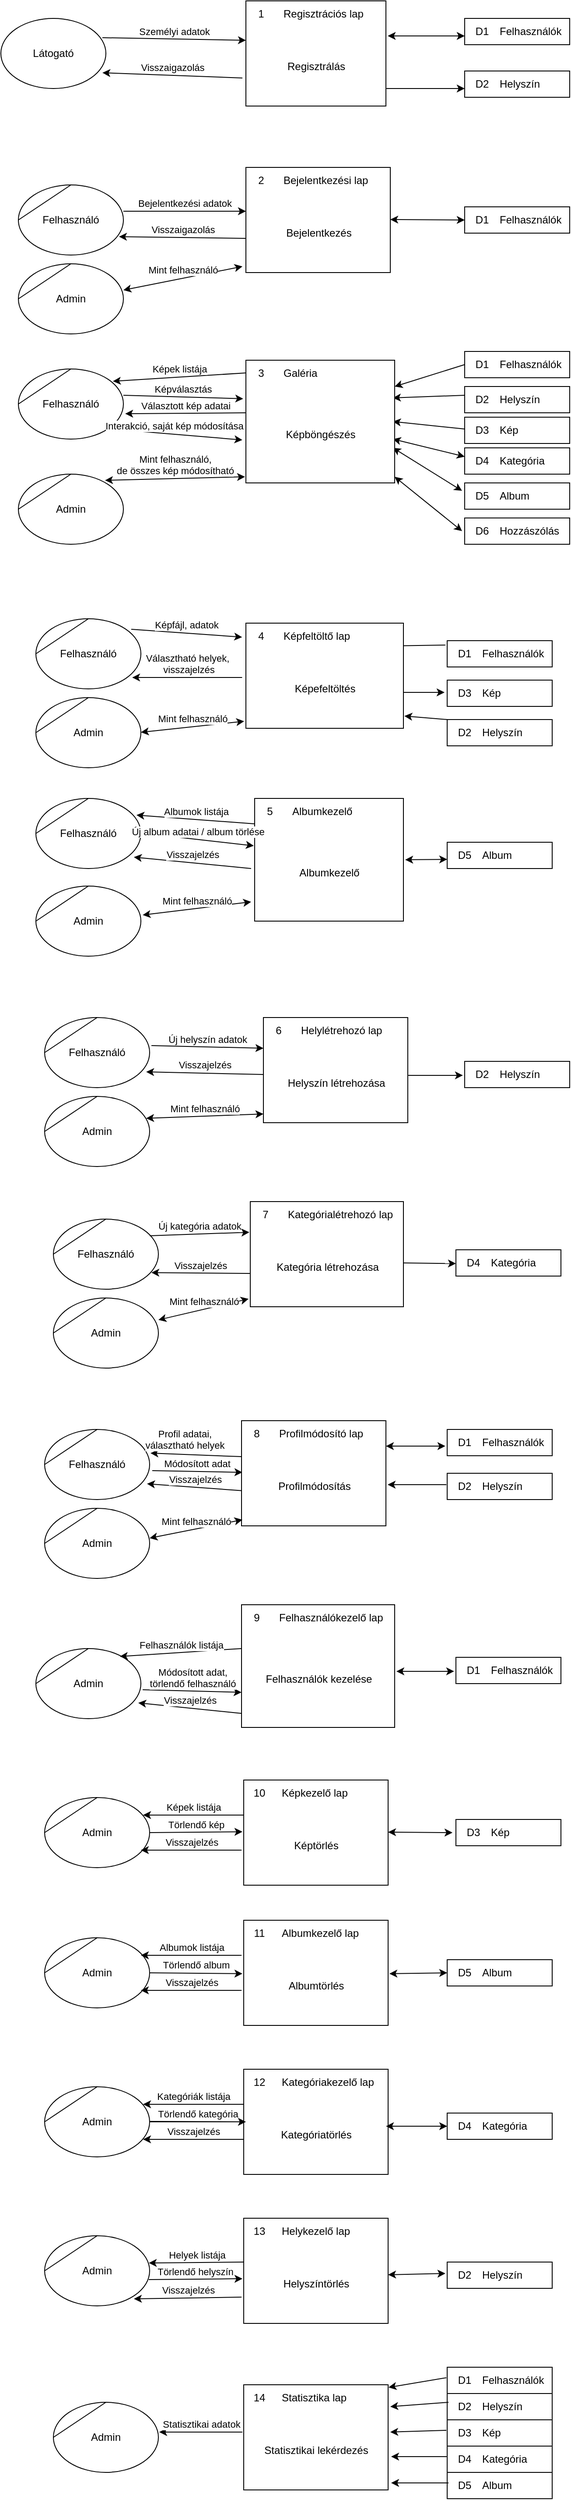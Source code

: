<mxfile version="20.8.20" type="device"><diagram name="Page-1" id="1CJ8RYY8nRs476HaSWC_"><mxGraphModel dx="1434" dy="782" grid="1" gridSize="10" guides="1" tooltips="1" connect="1" arrows="1" fold="1" page="1" pageScale="1" pageWidth="850" pageHeight="1100" math="0" shadow="0"><root><mxCell id="0"/><mxCell id="1" parent="0"/><mxCell id="m60XkbEJN6OoKgu6TYLC-1" value="Regisztrálás" style="html=1;dashed=0;whitespace=wrap;shape=mxgraph.dfd.process2;align=center;container=1;collapsible=0;spacingTop=30;" parent="1" vertex="1"><mxGeometry x="340" y="90" width="160" height="120" as="geometry"/></mxCell><mxCell id="m60XkbEJN6OoKgu6TYLC-2" value="1" style="text;html=1;strokeColor=none;fillColor=none;align=center;verticalAlign=middle;whiteSpace=wrap;rounded=0;connectable=0;allowArrows=0;editable=1;movable=0;resizable=0;rotatable=0;deletable=0;locked=0;cloneable=0;" parent="m60XkbEJN6OoKgu6TYLC-1" vertex="1"><mxGeometry width="35" height="30" as="geometry"/></mxCell><mxCell id="m60XkbEJN6OoKgu6TYLC-3" value="Regisztrációs lap" style="text;strokeColor=none;fillColor=none;align=left;verticalAlign=middle;whiteSpace=wrap;rounded=0;autosize=1;connectable=0;allowArrows=0;movable=0;resizable=0;rotatable=0;deletable=0;cloneable=0;spacingLeft=6;fontStyle=0;html=1;" parent="m60XkbEJN6OoKgu6TYLC-1" vertex="1"><mxGeometry x="35" width="120" height="30" as="geometry"/></mxCell><mxCell id="m60XkbEJN6OoKgu6TYLC-5" value="Személyi adatok" style="endArrow=classic;html=1;rounded=0;verticalAlign=bottom;entryX=0;entryY=0.375;entryDx=0;entryDy=0;entryPerimeter=0;exitX=0.967;exitY=0.275;exitDx=0;exitDy=0;exitPerimeter=0;" parent="1" source="2nTXNoxDjvbDC4e69CpP-208" target="m60XkbEJN6OoKgu6TYLC-1" edge="1"><mxGeometry width="50" height="50" relative="1" as="geometry"><mxPoint x="190" y="130" as="sourcePoint"/><mxPoint x="310" y="130" as="targetPoint"/></mxGeometry></mxCell><mxCell id="m60XkbEJN6OoKgu6TYLC-6" value="Visszaigazolás" style="endArrow=classic;html=1;rounded=0;verticalAlign=bottom;entryX=0.967;entryY=0.775;entryDx=0;entryDy=0;entryPerimeter=0;exitX=-0.025;exitY=0.733;exitDx=0;exitDy=0;exitPerimeter=0;" parent="1" source="m60XkbEJN6OoKgu6TYLC-1" target="2nTXNoxDjvbDC4e69CpP-208" edge="1"><mxGeometry width="50" height="50" relative="1" as="geometry"><mxPoint x="220" y="180" as="sourcePoint"/><mxPoint x="185.96" y="177.04" as="targetPoint"/></mxGeometry></mxCell><mxCell id="m60XkbEJN6OoKgu6TYLC-7" value="Helyszín" style="html=1;dashed=0;whitespace=wrap;shape=mxgraph.dfd.dataStoreID2;align=left;spacingLeft=38;container=1;collapsible=0;" parent="1" vertex="1"><mxGeometry x="590" y="170" width="120" height="30" as="geometry"/></mxCell><mxCell id="m60XkbEJN6OoKgu6TYLC-8" value="D2" style="text;html=1;strokeColor=none;fillColor=none;align=center;verticalAlign=middle;whiteSpace=wrap;rounded=0;connectable=0;allowArrows=0;movable=0;resizable=0;rotatable=0;cloneable=0;deletable=0;" parent="m60XkbEJN6OoKgu6TYLC-7" vertex="1"><mxGeometry x="5" width="30" height="30" as="geometry"/></mxCell><mxCell id="m60XkbEJN6OoKgu6TYLC-9" value="Felhasználók" style="html=1;dashed=0;whitespace=wrap;shape=mxgraph.dfd.dataStoreID2;align=left;spacingLeft=38;container=1;collapsible=0;" parent="1" vertex="1"><mxGeometry x="590" y="110" width="120" height="30" as="geometry"/></mxCell><mxCell id="m60XkbEJN6OoKgu6TYLC-10" value="D1" style="text;html=1;strokeColor=none;fillColor=none;align=center;verticalAlign=middle;whiteSpace=wrap;rounded=0;connectable=0;allowArrows=0;movable=0;resizable=0;rotatable=0;cloneable=0;deletable=0;" parent="m60XkbEJN6OoKgu6TYLC-9" vertex="1"><mxGeometry x="5" width="30" height="30" as="geometry"/></mxCell><mxCell id="m60XkbEJN6OoKgu6TYLC-11" value="" style="endArrow=classic;startArrow=classic;html=1;rounded=0;verticalAlign=bottom;exitX=1.013;exitY=0.333;exitDx=0;exitDy=0;exitPerimeter=0;" parent="m60XkbEJN6OoKgu6TYLC-9" source="m60XkbEJN6OoKgu6TYLC-1" edge="1"><mxGeometry width="50" height="50" relative="1" as="geometry"><mxPoint x="-60" y="20" as="sourcePoint"/><mxPoint y="20" as="targetPoint"/></mxGeometry></mxCell><mxCell id="m60XkbEJN6OoKgu6TYLC-13" value="Bejelentkezés" style="html=1;dashed=0;whitespace=wrap;shape=mxgraph.dfd.process2;align=center;container=1;collapsible=0;spacingTop=30;" parent="1" vertex="1"><mxGeometry x="340" y="280" width="165" height="120" as="geometry"/></mxCell><mxCell id="m60XkbEJN6OoKgu6TYLC-14" value="2" style="text;html=1;strokeColor=none;fillColor=none;align=center;verticalAlign=middle;whiteSpace=wrap;rounded=0;connectable=0;allowArrows=0;editable=1;movable=0;resizable=0;rotatable=0;deletable=0;locked=0;cloneable=0;" parent="m60XkbEJN6OoKgu6TYLC-13" vertex="1"><mxGeometry width="35" height="30" as="geometry"/></mxCell><mxCell id="m60XkbEJN6OoKgu6TYLC-15" value="Bejelentkezési lap" style="text;strokeColor=none;fillColor=none;align=left;verticalAlign=middle;whiteSpace=wrap;rounded=0;autosize=1;connectable=0;allowArrows=0;movable=0;resizable=0;rotatable=0;deletable=0;cloneable=0;spacingLeft=6;fontStyle=0;html=1;" parent="m60XkbEJN6OoKgu6TYLC-13" vertex="1"><mxGeometry x="35" width="130" height="30" as="geometry"/></mxCell><mxCell id="m60XkbEJN6OoKgu6TYLC-16" value="Felhasználó" style="shape=stencil(tZRtjoMgEIZPw98GJR6gYXfvQe10nZQCAbYft99RNKlW7GajiTGZeeXhnZGBCRka5YCVvGHig5VlwTm9Kb5NYhUc1DElr8qjOmhISojenuGGx9gz0DTgMbaq+GR8T9+0j5C1NYYgaE0YKU86wRQaWsvvCdZv/xhFjvgXiOB7kynLyq+/Y3fVNuBiI79j7OB+db/rgceOi61+3Grg4v9YISmTO9xCHlR9/vb2xxxnzYDW6AK8OfLTeZzO66ynzM5CnqyHBUsn1DqN9UITnWoH/kUY5Iu9PtVUzRY1jx4IGk22K9UioSs+44+uvFxl3bKX1nTZdE12iV8=);whiteSpace=wrap;html=1;" parent="1" vertex="1"><mxGeometry x="80" y="300" width="120" height="80" as="geometry"/></mxCell><mxCell id="m60XkbEJN6OoKgu6TYLC-17" value="Felhasználók" style="html=1;dashed=0;whitespace=wrap;shape=mxgraph.dfd.dataStoreID2;align=left;spacingLeft=38;container=1;collapsible=0;" parent="1" vertex="1"><mxGeometry x="590" y="325" width="120" height="30" as="geometry"/></mxCell><mxCell id="m60XkbEJN6OoKgu6TYLC-18" value="D1" style="text;html=1;strokeColor=none;fillColor=none;align=center;verticalAlign=middle;whiteSpace=wrap;rounded=0;connectable=0;allowArrows=0;movable=0;resizable=0;rotatable=0;cloneable=0;deletable=0;" parent="m60XkbEJN6OoKgu6TYLC-17" vertex="1"><mxGeometry x="5" width="30" height="30" as="geometry"/></mxCell><mxCell id="m60XkbEJN6OoKgu6TYLC-20" value="" style="endArrow=classic;startArrow=classic;html=1;rounded=0;verticalAlign=bottom;" parent="1" edge="1"><mxGeometry width="50" height="50" relative="1" as="geometry"><mxPoint x="505" y="339.5" as="sourcePoint"/><mxPoint x="590" y="340" as="targetPoint"/></mxGeometry></mxCell><mxCell id="m60XkbEJN6OoKgu6TYLC-21" value="Bejelentkezési adatok" style="endArrow=classic;html=1;rounded=0;verticalAlign=bottom;" parent="1" edge="1"><mxGeometry width="50" height="50" relative="1" as="geometry"><mxPoint x="200" y="330" as="sourcePoint"/><mxPoint x="340" y="330" as="targetPoint"/></mxGeometry></mxCell><mxCell id="m60XkbEJN6OoKgu6TYLC-23" value="Visszaigazolás" style="endArrow=classic;html=1;rounded=0;verticalAlign=bottom;exitX=-0.025;exitY=0.733;exitDx=0;exitDy=0;exitPerimeter=0;entryX=0.958;entryY=0.738;entryDx=0;entryDy=0;entryPerimeter=0;" parent="1" target="m60XkbEJN6OoKgu6TYLC-16" edge="1"><mxGeometry width="50" height="50" relative="1" as="geometry"><mxPoint x="340" y="361" as="sourcePoint"/><mxPoint x="190" y="350" as="targetPoint"/></mxGeometry></mxCell><mxCell id="1e0tZ7yP183MTC9Dh-gQ-1" value="" style="endArrow=classic;html=1;rounded=0;verticalAlign=bottom;" parent="1" edge="1"><mxGeometry width="50" height="50" relative="1" as="geometry"><mxPoint x="500" y="190" as="sourcePoint"/><mxPoint x="590" y="190" as="targetPoint"/></mxGeometry></mxCell><mxCell id="2nTXNoxDjvbDC4e69CpP-2" value="Felhasználó" style="shape=stencil(tZRtjoMgEIZPw98GJR6gYXfvQe10nZQCAbYft99RNKlW7GajiTGZeeXhnZGBCRka5YCVvGHig5VlwTm9Kb5NYhUc1DElr8qjOmhISojenuGGx9gz0DTgMbaq+GR8T9+0j5C1NYYgaE0YKU86wRQaWsvvCdZv/xhFjvgXiOB7kynLyq+/Y3fVNuBiI79j7OB+db/rgceOi61+3Grg4v9YISmTO9xCHlR9/vb2xxxnzYDW6AK8OfLTeZzO66ynzM5CnqyHBUsn1DqN9UITnWoH/kUY5Iu9PtVUzRY1jx4IGk22K9UioSs+44+uvFxl3bKX1nTZdE12iV8=);whiteSpace=wrap;html=1;" parent="1" vertex="1"><mxGeometry x="80" y="510" width="120" height="80" as="geometry"/></mxCell><mxCell id="2nTXNoxDjvbDC4e69CpP-8" value="Felhasználók" style="html=1;dashed=0;whitespace=wrap;shape=mxgraph.dfd.dataStoreID2;align=left;spacingLeft=38;container=1;collapsible=0;" parent="1" vertex="1"><mxGeometry x="590" y="490" width="120" height="30" as="geometry"/></mxCell><mxCell id="2nTXNoxDjvbDC4e69CpP-9" value="D1" style="text;html=1;strokeColor=none;fillColor=none;align=center;verticalAlign=middle;whiteSpace=wrap;rounded=0;connectable=0;allowArrows=0;movable=0;resizable=0;rotatable=0;cloneable=0;deletable=0;" parent="2nTXNoxDjvbDC4e69CpP-8" vertex="1"><mxGeometry x="5" width="30" height="30" as="geometry"/></mxCell><mxCell id="2nTXNoxDjvbDC4e69CpP-12" value="Helyszín" style="html=1;dashed=0;whitespace=wrap;shape=mxgraph.dfd.dataStoreID2;align=left;spacingLeft=38;container=1;collapsible=0;" parent="1" vertex="1"><mxGeometry x="590" y="530" width="120" height="30" as="geometry"/></mxCell><mxCell id="2nTXNoxDjvbDC4e69CpP-13" value="D2" style="text;html=1;strokeColor=none;fillColor=none;align=center;verticalAlign=middle;whiteSpace=wrap;rounded=0;connectable=0;allowArrows=0;movable=0;resizable=0;rotatable=0;cloneable=0;deletable=0;" parent="2nTXNoxDjvbDC4e69CpP-12" vertex="1"><mxGeometry x="5" width="30" height="30" as="geometry"/></mxCell><mxCell id="2nTXNoxDjvbDC4e69CpP-14" value="Kép" style="html=1;dashed=0;whitespace=wrap;shape=mxgraph.dfd.dataStoreID2;align=left;spacingLeft=38;container=1;collapsible=0;" parent="1" vertex="1"><mxGeometry x="590" y="565" width="120" height="30" as="geometry"/></mxCell><mxCell id="2nTXNoxDjvbDC4e69CpP-15" value="D3" style="text;html=1;strokeColor=none;fillColor=none;align=center;verticalAlign=middle;whiteSpace=wrap;rounded=0;connectable=0;allowArrows=0;movable=0;resizable=0;rotatable=0;cloneable=0;deletable=0;" parent="2nTXNoxDjvbDC4e69CpP-14" vertex="1"><mxGeometry x="5" width="30" height="30" as="geometry"/></mxCell><mxCell id="2nTXNoxDjvbDC4e69CpP-16" value="Kategória" style="html=1;dashed=0;whitespace=wrap;shape=mxgraph.dfd.dataStoreID2;align=left;spacingLeft=38;container=1;collapsible=0;" parent="1" vertex="1"><mxGeometry x="590" y="600" width="120" height="30" as="geometry"/></mxCell><mxCell id="2nTXNoxDjvbDC4e69CpP-17" value="D4" style="text;html=1;strokeColor=none;fillColor=none;align=center;verticalAlign=middle;whiteSpace=wrap;rounded=0;connectable=0;allowArrows=0;movable=0;resizable=0;rotatable=0;cloneable=0;deletable=0;" parent="2nTXNoxDjvbDC4e69CpP-16" vertex="1"><mxGeometry x="5" width="30" height="30" as="geometry"/></mxCell><mxCell id="2nTXNoxDjvbDC4e69CpP-18" value="Album" style="html=1;dashed=0;whitespace=wrap;shape=mxgraph.dfd.dataStoreID2;align=left;spacingLeft=38;container=1;collapsible=0;" parent="1" vertex="1"><mxGeometry x="590" y="640" width="120" height="30" as="geometry"/></mxCell><mxCell id="2nTXNoxDjvbDC4e69CpP-19" value="D5" style="text;html=1;strokeColor=none;fillColor=none;align=center;verticalAlign=middle;whiteSpace=wrap;rounded=0;connectable=0;allowArrows=0;movable=0;resizable=0;rotatable=0;cloneable=0;deletable=0;" parent="2nTXNoxDjvbDC4e69CpP-18" vertex="1"><mxGeometry x="5" width="30" height="30" as="geometry"/></mxCell><mxCell id="2nTXNoxDjvbDC4e69CpP-20" value="Hozzászólás" style="html=1;dashed=0;whitespace=wrap;shape=mxgraph.dfd.dataStoreID2;align=left;spacingLeft=38;container=1;collapsible=0;" parent="1" vertex="1"><mxGeometry x="590" y="680" width="120" height="30" as="geometry"/></mxCell><mxCell id="2nTXNoxDjvbDC4e69CpP-21" value="D6" style="text;html=1;strokeColor=none;fillColor=none;align=center;verticalAlign=middle;whiteSpace=wrap;rounded=0;connectable=0;allowArrows=0;movable=0;resizable=0;rotatable=0;cloneable=0;deletable=0;" parent="2nTXNoxDjvbDC4e69CpP-20" vertex="1"><mxGeometry x="5" width="30" height="30" as="geometry"/></mxCell><mxCell id="2nTXNoxDjvbDC4e69CpP-22" value="" style="endArrow=none;startArrow=classic;html=1;rounded=0;verticalAlign=bottom;exitX=1.012;exitY=0.167;exitDx=0;exitDy=0;exitPerimeter=0;startFill=1;endFill=0;" parent="1" edge="1"><mxGeometry width="50" height="50" relative="1" as="geometry"><mxPoint x="509.98" y="530.04" as="sourcePoint"/><mxPoint x="590" y="505" as="targetPoint"/></mxGeometry></mxCell><mxCell id="2nTXNoxDjvbDC4e69CpP-23" value="" style="endArrow=none;startArrow=classic;html=1;rounded=0;verticalAlign=bottom;exitX=1;exitY=0.275;exitDx=0;exitDy=0;exitPerimeter=0;startFill=1;endFill=0;" parent="1" edge="1"><mxGeometry width="50" height="50" relative="1" as="geometry"><mxPoint x="508" y="543" as="sourcePoint"/><mxPoint x="590" y="540" as="targetPoint"/></mxGeometry></mxCell><mxCell id="2nTXNoxDjvbDC4e69CpP-24" value="" style="endArrow=none;startArrow=classic;html=1;rounded=0;verticalAlign=bottom;exitX=1;exitY=0.5;exitDx=0;exitDy=0;exitPerimeter=0;startFill=1;endFill=0;" parent="1" edge="1"><mxGeometry width="50" height="50" relative="1" as="geometry"><mxPoint x="508" y="570" as="sourcePoint"/><mxPoint x="590" y="578.5" as="targetPoint"/></mxGeometry></mxCell><mxCell id="2nTXNoxDjvbDC4e69CpP-25" value="" style="endArrow=classic;startArrow=classic;html=1;rounded=0;verticalAlign=bottom;exitX=1;exitY=0.667;exitDx=0;exitDy=0;exitPerimeter=0;startFill=1;endFill=1;" parent="1" edge="1"><mxGeometry width="50" height="50" relative="1" as="geometry"><mxPoint x="508" y="590.04" as="sourcePoint"/><mxPoint x="590" y="610" as="targetPoint"/></mxGeometry></mxCell><mxCell id="2nTXNoxDjvbDC4e69CpP-26" value="" style="endArrow=classic;startArrow=classic;html=1;rounded=0;verticalAlign=bottom;exitX=1;exitY=0.667;exitDx=0;exitDy=0;exitPerimeter=0;startFill=1;endFill=1;entryX=-0.025;entryY=0.3;entryDx=0;entryDy=0;entryPerimeter=0;" parent="1" target="2nTXNoxDjvbDC4e69CpP-18" edge="1"><mxGeometry width="50" height="50" relative="1" as="geometry"><mxPoint x="508" y="600" as="sourcePoint"/><mxPoint x="590" y="620" as="targetPoint"/></mxGeometry></mxCell><mxCell id="2nTXNoxDjvbDC4e69CpP-27" value="" style="endArrow=classic;startArrow=classic;html=1;rounded=0;verticalAlign=bottom;startFill=1;endFill=1;entryX=-0.025;entryY=0.5;entryDx=0;entryDy=0;entryPerimeter=0;exitX=1;exitY=0.95;exitDx=0;exitDy=0;exitPerimeter=0;" parent="1" source="2nTXNoxDjvbDC4e69CpP-28" target="2nTXNoxDjvbDC4e69CpP-20" edge="1"><mxGeometry width="50" height="50" relative="1" as="geometry"><mxPoint x="520" y="640" as="sourcePoint"/><mxPoint x="584" y="679" as="targetPoint"/></mxGeometry></mxCell><mxCell id="2nTXNoxDjvbDC4e69CpP-28" value="Képböngészés" style="html=1;dashed=0;whitespace=wrap;shape=mxgraph.dfd.process;align=center;container=1;collapsible=0;spacingTop=30;" parent="1" vertex="1"><mxGeometry x="340" y="500" width="170" height="140" as="geometry"/></mxCell><mxCell id="2nTXNoxDjvbDC4e69CpP-29" value="3" style="text;html=1;strokeColor=none;fillColor=none;align=center;verticalAlign=middle;whiteSpace=wrap;rounded=0;movable=0;resizable=0;rotatable=0;cloneable=0;deletable=0;connectable=0;allowArrows=0;pointerEvents=1;" parent="2nTXNoxDjvbDC4e69CpP-28" vertex="1"><mxGeometry width="35" height="30" as="geometry"/></mxCell><mxCell id="2nTXNoxDjvbDC4e69CpP-30" value="Galéria" style="text;html=1;strokeColor=none;fillColor=none;align=left;verticalAlign=middle;whiteSpace=wrap;rounded=0;movable=0;resizable=0;connectable=0;allowArrows=0;rotatable=0;cloneable=0;deletable=0;spacingLeft=6;autosize=1;resizeWidth=0;" parent="2nTXNoxDjvbDC4e69CpP-28" vertex="1"><mxGeometry x="35" width="60" height="30" as="geometry"/></mxCell><mxCell id="2nTXNoxDjvbDC4e69CpP-212" value="Képek listája" style="endArrow=classic;html=1;rounded=0;verticalAlign=bottom;entryX=0.9;entryY=0.175;entryDx=0;entryDy=0;entryPerimeter=0;" parent="2nTXNoxDjvbDC4e69CpP-28" target="2nTXNoxDjvbDC4e69CpP-2" edge="1"><mxGeometry width="50" height="50" relative="1" as="geometry"><mxPoint y="14.5" as="sourcePoint"/><mxPoint x="120" y="14.5" as="targetPoint"/></mxGeometry></mxCell><mxCell id="2nTXNoxDjvbDC4e69CpP-214" value="Választott kép adatai" style="endArrow=classic;html=1;rounded=0;verticalAlign=bottom;entryX=1.017;entryY=0.638;entryDx=0;entryDy=0;entryPerimeter=0;" parent="2nTXNoxDjvbDC4e69CpP-28" target="2nTXNoxDjvbDC4e69CpP-2" edge="1"><mxGeometry width="50" height="50" relative="1" as="geometry"><mxPoint y="60" as="sourcePoint"/><mxPoint x="-120" y="60" as="targetPoint"/></mxGeometry></mxCell><mxCell id="2nTXNoxDjvbDC4e69CpP-59" value="Felhasználó" style="shape=stencil(tZRtjoMgEIZPw98GJR6gYXfvQe10nZQCAbYft99RNKlW7GajiTGZeeXhnZGBCRka5YCVvGHig5VlwTm9Kb5NYhUc1DElr8qjOmhISojenuGGx9gz0DTgMbaq+GR8T9+0j5C1NYYgaE0YKU86wRQaWsvvCdZv/xhFjvgXiOB7kynLyq+/Y3fVNuBiI79j7OB+db/rgceOi61+3Grg4v9YISmTO9xCHlR9/vb2xxxnzYDW6AK8OfLTeZzO66ynzM5CnqyHBUsn1DqN9UITnWoH/kUY5Iu9PtVUzRY1jx4IGk22K9UioSs+44+uvFxl3bKX1nTZdE12iV8=);whiteSpace=wrap;html=1;" parent="1" vertex="1"><mxGeometry x="100" y="795" width="120" height="80" as="geometry"/></mxCell><mxCell id="2nTXNoxDjvbDC4e69CpP-60" value="Képfájl, adatok" style="endArrow=classic;html=1;rounded=0;verticalAlign=bottom;exitX=0.908;exitY=0.15;exitDx=0;exitDy=0;exitPerimeter=0;entryX=-0.024;entryY=0.133;entryDx=0;entryDy=0;entryPerimeter=0;" parent="1" source="2nTXNoxDjvbDC4e69CpP-59" target="2nTXNoxDjvbDC4e69CpP-133" edge="1"><mxGeometry width="50" height="50" relative="1" as="geometry"><mxPoint x="180" y="1081" as="sourcePoint"/><mxPoint x="320" y="850" as="targetPoint"/></mxGeometry></mxCell><mxCell id="2nTXNoxDjvbDC4e69CpP-61" value="Választható helyek,&lt;br&gt;&amp;nbsp;visszajelzés" style="endArrow=classic;html=1;rounded=0;verticalAlign=bottom;entryX=0.917;entryY=0.838;entryDx=0;entryDy=0;exitX=-0.024;exitY=0.517;exitDx=0;exitDy=0;exitPerimeter=0;entryPerimeter=0;" parent="1" source="2nTXNoxDjvbDC4e69CpP-133" target="2nTXNoxDjvbDC4e69CpP-59" edge="1"><mxGeometry width="50" height="50" relative="1" as="geometry"><mxPoint x="330" y="880" as="sourcePoint"/><mxPoint x="200" y="1111" as="targetPoint"/></mxGeometry></mxCell><mxCell id="2nTXNoxDjvbDC4e69CpP-62" value="Felhasználók" style="html=1;dashed=0;whitespace=wrap;shape=mxgraph.dfd.dataStoreID2;align=left;spacingLeft=38;container=1;collapsible=0;" parent="1" vertex="1"><mxGeometry x="570" y="820" width="120" height="30" as="geometry"/></mxCell><mxCell id="2nTXNoxDjvbDC4e69CpP-63" value="D1" style="text;html=1;strokeColor=none;fillColor=none;align=center;verticalAlign=middle;whiteSpace=wrap;rounded=0;connectable=0;allowArrows=0;movable=0;resizable=0;rotatable=0;cloneable=0;deletable=0;" parent="2nTXNoxDjvbDC4e69CpP-62" vertex="1"><mxGeometry x="5" width="30" height="30" as="geometry"/></mxCell><mxCell id="2nTXNoxDjvbDC4e69CpP-64" value="Kép" style="html=1;dashed=0;whitespace=wrap;shape=mxgraph.dfd.dataStoreID2;align=left;spacingLeft=38;container=1;collapsible=0;" parent="1" vertex="1"><mxGeometry x="570" y="865" width="120" height="30" as="geometry"/></mxCell><mxCell id="2nTXNoxDjvbDC4e69CpP-65" value="D3" style="text;html=1;strokeColor=none;fillColor=none;align=center;verticalAlign=middle;whiteSpace=wrap;rounded=0;connectable=0;allowArrows=0;movable=0;resizable=0;rotatable=0;cloneable=0;deletable=0;" parent="2nTXNoxDjvbDC4e69CpP-64" vertex="1"><mxGeometry x="5" width="30" height="30" as="geometry"/></mxCell><mxCell id="2nTXNoxDjvbDC4e69CpP-66" value="Helyszín" style="html=1;dashed=0;whitespace=wrap;shape=mxgraph.dfd.dataStoreID2;align=left;spacingLeft=38;container=1;collapsible=0;" parent="1" vertex="1"><mxGeometry x="570" y="910" width="120" height="30" as="geometry"/></mxCell><mxCell id="2nTXNoxDjvbDC4e69CpP-67" value="D2" style="text;html=1;strokeColor=none;fillColor=none;align=center;verticalAlign=middle;whiteSpace=wrap;rounded=0;connectable=0;allowArrows=0;movable=0;resizable=0;rotatable=0;cloneable=0;deletable=0;" parent="2nTXNoxDjvbDC4e69CpP-66" vertex="1"><mxGeometry x="5" width="30" height="30" as="geometry"/></mxCell><mxCell id="2nTXNoxDjvbDC4e69CpP-68" value="" style="endArrow=none;startArrow=classic;html=1;rounded=0;verticalAlign=bottom;startFill=1;endFill=0;exitX=1.012;exitY=0.114;exitDx=0;exitDy=0;exitPerimeter=0;entryX=-0.017;entryY=0.167;entryDx=0;entryDy=0;entryPerimeter=0;" parent="1" target="2nTXNoxDjvbDC4e69CpP-62" edge="1"><mxGeometry width="50" height="50" relative="1" as="geometry"><mxPoint x="507.04" y="825.96" as="sourcePoint"/><mxPoint x="570" y="1054.5" as="targetPoint"/></mxGeometry></mxCell><mxCell id="2nTXNoxDjvbDC4e69CpP-69" value="" style="endArrow=classic;startArrow=none;html=1;rounded=0;verticalAlign=bottom;startFill=0;endFill=1;exitX=0.97;exitY=0.658;exitDx=0;exitDy=0;exitPerimeter=0;entryX=-0.025;entryY=0.467;entryDx=0;entryDy=0;entryPerimeter=0;" parent="1" source="2nTXNoxDjvbDC4e69CpP-133" target="2nTXNoxDjvbDC4e69CpP-64" edge="1"><mxGeometry width="50" height="50" relative="1" as="geometry"><mxPoint x="505" y="864.04" as="sourcePoint"/><mxPoint x="568" y="1094.25" as="targetPoint"/></mxGeometry></mxCell><mxCell id="2nTXNoxDjvbDC4e69CpP-70" value="" style="endArrow=none;startArrow=classic;html=1;rounded=0;verticalAlign=bottom;startFill=1;endFill=0;exitX=1.006;exitY=0.883;exitDx=0;exitDy=0;exitPerimeter=0;entryX=0;entryY=0;entryDx=0;entryDy=0;entryPerimeter=0;" parent="1" source="2nTXNoxDjvbDC4e69CpP-133" target="2nTXNoxDjvbDC4e69CpP-66" edge="1"><mxGeometry width="50" height="50" relative="1" as="geometry"><mxPoint x="506.02" y="922.98" as="sourcePoint"/><mxPoint x="570" y="934.25" as="targetPoint"/></mxGeometry></mxCell><mxCell id="2nTXNoxDjvbDC4e69CpP-80" value="Felhasználó" style="shape=stencil(tZRtjoMgEIZPw98GJR6gYXfvQe10nZQCAbYft99RNKlW7GajiTGZeeXhnZGBCRka5YCVvGHig5VlwTm9Kb5NYhUc1DElr8qjOmhISojenuGGx9gz0DTgMbaq+GR8T9+0j5C1NYYgaE0YKU86wRQaWsvvCdZv/xhFjvgXiOB7kynLyq+/Y3fVNuBiI79j7OB+db/rgceOi61+3Grg4v9YISmTO9xCHlR9/vb2xxxnzYDW6AK8OfLTeZzO66ynzM5CnqyHBUsn1DqN9UITnWoH/kUY5Iu9PtVUzRY1jx4IGk22K9UioSs+44+uvFxl3bKX1nTZdE12iV8=);whiteSpace=wrap;html=1;" parent="1" vertex="1"><mxGeometry x="110" y="1250" width="120" height="80" as="geometry"/></mxCell><mxCell id="2nTXNoxDjvbDC4e69CpP-102" value="Új helyszín adatok" style="endArrow=classic;html=1;rounded=0;verticalAlign=bottom;exitX=1.017;exitY=0.4;exitDx=0;exitDy=0;exitPerimeter=0;entryX=0;entryY=0.292;entryDx=0;entryDy=0;entryPerimeter=0;" parent="1" source="2nTXNoxDjvbDC4e69CpP-80" target="2nTXNoxDjvbDC4e69CpP-138" edge="1"><mxGeometry width="50" height="50" relative="1" as="geometry"><mxPoint x="220" y="1370" as="sourcePoint"/><mxPoint x="356.02" y="1285.04" as="targetPoint"/></mxGeometry></mxCell><mxCell id="2nTXNoxDjvbDC4e69CpP-103" value="Visszajelzés" style="endArrow=classic;html=1;rounded=0;verticalAlign=bottom;entryX=0.967;entryY=0.775;entryDx=0;entryDy=0;exitX=0.029;exitY=0.5;exitDx=0;exitDy=0;exitPerimeter=0;entryPerimeter=0;" parent="1" target="2nTXNoxDjvbDC4e69CpP-80" edge="1"><mxGeometry width="50" height="50" relative="1" as="geometry"><mxPoint x="359.93" y="1315" as="sourcePoint"/><mxPoint x="380" y="1450" as="targetPoint"/></mxGeometry></mxCell><mxCell id="2nTXNoxDjvbDC4e69CpP-104" value="Helyszín" style="html=1;dashed=0;whitespace=wrap;shape=mxgraph.dfd.dataStoreID2;align=left;spacingLeft=38;container=1;collapsible=0;" parent="1" vertex="1"><mxGeometry x="590" y="1300" width="120" height="30" as="geometry"/></mxCell><mxCell id="2nTXNoxDjvbDC4e69CpP-105" value="D2" style="text;html=1;strokeColor=none;fillColor=none;align=center;verticalAlign=middle;whiteSpace=wrap;rounded=0;connectable=0;allowArrows=0;movable=0;resizable=0;rotatable=0;cloneable=0;deletable=0;" parent="2nTXNoxDjvbDC4e69CpP-104" vertex="1"><mxGeometry x="5" width="30" height="30" as="geometry"/></mxCell><mxCell id="2nTXNoxDjvbDC4e69CpP-106" value="" style="endArrow=classic;html=1;rounded=0;verticalAlign=bottom;entryX=-0.017;entryY=0.533;entryDx=0;entryDy=0;entryPerimeter=0;exitX=1;exitY=0.507;exitDx=0;exitDy=0;exitPerimeter=0;" parent="1" target="2nTXNoxDjvbDC4e69CpP-104" edge="1"><mxGeometry width="50" height="50" relative="1" as="geometry"><mxPoint x="525" y="1315.98" as="sourcePoint"/><mxPoint x="645" y="1399.5" as="targetPoint"/></mxGeometry></mxCell><mxCell id="2nTXNoxDjvbDC4e69CpP-110" value="Felhasználó" style="shape=stencil(tZRtjoMgEIZPw98GJR6gYXfvQe10nZQCAbYft99RNKlW7GajiTGZeeXhnZGBCRka5YCVvGHig5VlwTm9Kb5NYhUc1DElr8qjOmhISojenuGGx9gz0DTgMbaq+GR8T9+0j5C1NYYgaE0YKU86wRQaWsvvCdZv/xhFjvgXiOB7kynLyq+/Y3fVNuBiI79j7OB+db/rgceOi61+3Grg4v9YISmTO9xCHlR9/vb2xxxnzYDW6AK8OfLTeZzO66ynzM5CnqyHBUsn1DqN9UITnWoH/kUY5Iu9PtVUzRY1jx4IGk22K9UioSs+44+uvFxl3bKX1nTZdE12iV8=);whiteSpace=wrap;html=1;" parent="1" vertex="1"><mxGeometry x="120" y="1480" width="120" height="80" as="geometry"/></mxCell><mxCell id="2nTXNoxDjvbDC4e69CpP-111" value="Új kategória adatok" style="endArrow=classic;html=1;rounded=0;verticalAlign=bottom;entryX=-0.021;entryY=0.25;entryDx=0;entryDy=0;entryPerimeter=0;exitX=0.917;exitY=0.238;exitDx=0;exitDy=0;exitPerimeter=0;" parent="1" source="2nTXNoxDjvbDC4e69CpP-110" edge="1"><mxGeometry width="50" height="50" relative="1" as="geometry"><mxPoint x="210" y="1580" as="sourcePoint"/><mxPoint x="343.93" y="1495" as="targetPoint"/></mxGeometry></mxCell><mxCell id="2nTXNoxDjvbDC4e69CpP-112" value="Visszajelzés" style="endArrow=classic;html=1;rounded=0;verticalAlign=bottom;entryX=0.933;entryY=0.763;entryDx=0;entryDy=0;exitX=-0.015;exitY=0.586;exitDx=0;exitDy=0;exitPerimeter=0;entryPerimeter=0;" parent="1" target="2nTXNoxDjvbDC4e69CpP-110" edge="1"><mxGeometry width="50" height="50" relative="1" as="geometry"><mxPoint x="344.95" y="1542.04" as="sourcePoint"/><mxPoint x="227.5" y="1630" as="targetPoint"/></mxGeometry></mxCell><mxCell id="2nTXNoxDjvbDC4e69CpP-113" value="Kategória" style="html=1;dashed=0;whitespace=wrap;shape=mxgraph.dfd.dataStoreID2;align=left;spacingLeft=38;container=1;collapsible=0;" parent="1" vertex="1"><mxGeometry x="580" y="1515" width="120" height="30" as="geometry"/></mxCell><mxCell id="2nTXNoxDjvbDC4e69CpP-114" value="D4" style="text;html=1;strokeColor=none;fillColor=none;align=center;verticalAlign=middle;whiteSpace=wrap;rounded=0;connectable=0;allowArrows=0;movable=0;resizable=0;rotatable=0;cloneable=0;deletable=0;" parent="2nTXNoxDjvbDC4e69CpP-113" vertex="1"><mxGeometry x="5" width="30" height="30" as="geometry"/></mxCell><mxCell id="2nTXNoxDjvbDC4e69CpP-115" value="" style="endArrow=classic;html=1;rounded=0;verticalAlign=bottom;entryX=-0.017;entryY=0.533;entryDx=0;entryDy=0;entryPerimeter=0;exitX=1;exitY=0.583;exitDx=0;exitDy=0;exitPerimeter=0;" parent="1" source="2nTXNoxDjvbDC4e69CpP-141" edge="1"><mxGeometry width="50" height="50" relative="1" as="geometry"><mxPoint x="517" y="1529.25" as="sourcePoint"/><mxPoint x="580" y="1530.75" as="targetPoint"/></mxGeometry></mxCell><mxCell id="2nTXNoxDjvbDC4e69CpP-123" value="Felhasználó" style="shape=stencil(tZRtjoMgEIZPw98GJR6gYXfvQe10nZQCAbYft99RNKlW7GajiTGZeeXhnZGBCRka5YCVvGHig5VlwTm9Kb5NYhUc1DElr8qjOmhISojenuGGx9gz0DTgMbaq+GR8T9+0j5C1NYYgaE0YKU86wRQaWsvvCdZv/xhFjvgXiOB7kynLyq+/Y3fVNuBiI79j7OB+db/rgceOi61+3Grg4v9YISmTO9xCHlR9/vb2xxxnzYDW6AK8OfLTeZzO66ynzM5CnqyHBUsn1DqN9UITnWoH/kUY5Iu9PtVUzRY1jx4IGk22K9UioSs+44+uvFxl3bKX1nTZdE12iV8=);whiteSpace=wrap;html=1;" parent="1" vertex="1"><mxGeometry x="110" y="1720" width="120" height="80" as="geometry"/></mxCell><mxCell id="2nTXNoxDjvbDC4e69CpP-125" value="Módosított adat" style="endArrow=classic;html=1;rounded=0;verticalAlign=bottom;entryX=-0.009;entryY=0.564;entryDx=0;entryDy=0;entryPerimeter=0;exitX=1.025;exitY=0.588;exitDx=0;exitDy=0;exitPerimeter=0;" parent="1" source="2nTXNoxDjvbDC4e69CpP-123" edge="1"><mxGeometry width="50" height="50" relative="1" as="geometry"><mxPoint x="310" y="1810" as="sourcePoint"/><mxPoint x="335.97" y="1768.96" as="targetPoint"/></mxGeometry></mxCell><mxCell id="2nTXNoxDjvbDC4e69CpP-126" value="Visszajelzés" style="endArrow=classic;html=1;rounded=0;verticalAlign=bottom;entryX=0.975;entryY=0.775;entryDx=0;entryDy=0;entryPerimeter=0;exitX=0.917;exitY=0.238;exitDx=0;exitDy=0;exitPerimeter=0;" parent="1" target="2nTXNoxDjvbDC4e69CpP-123" edge="1"><mxGeometry width="50" height="50" relative="1" as="geometry"><mxPoint x="337.5" y="1790" as="sourcePoint"/><mxPoint x="227.5" y="1792" as="targetPoint"/></mxGeometry></mxCell><mxCell id="2nTXNoxDjvbDC4e69CpP-127" value="Felhasználók" style="html=1;dashed=0;whitespace=wrap;shape=mxgraph.dfd.dataStoreID2;align=left;spacingLeft=38;container=1;collapsible=0;" parent="1" vertex="1"><mxGeometry x="570" y="1720" width="120" height="30" as="geometry"/></mxCell><mxCell id="2nTXNoxDjvbDC4e69CpP-128" value="D1" style="text;html=1;strokeColor=none;fillColor=none;align=center;verticalAlign=middle;whiteSpace=wrap;rounded=0;connectable=0;allowArrows=0;movable=0;resizable=0;rotatable=0;cloneable=0;deletable=0;" parent="2nTXNoxDjvbDC4e69CpP-127" vertex="1"><mxGeometry x="5" width="30" height="30" as="geometry"/></mxCell><mxCell id="2nTXNoxDjvbDC4e69CpP-129" value="Helyszín" style="html=1;dashed=0;whitespace=wrap;shape=mxgraph.dfd.dataStoreID2;align=left;spacingLeft=38;container=1;collapsible=0;" parent="1" vertex="1"><mxGeometry x="570" y="1770" width="120" height="30" as="geometry"/></mxCell><mxCell id="2nTXNoxDjvbDC4e69CpP-130" value="D2" style="text;html=1;strokeColor=none;fillColor=none;align=center;verticalAlign=middle;whiteSpace=wrap;rounded=0;connectable=0;allowArrows=0;movable=0;resizable=0;rotatable=0;cloneable=0;deletable=0;" parent="2nTXNoxDjvbDC4e69CpP-129" vertex="1"><mxGeometry x="5" width="30" height="30" as="geometry"/></mxCell><mxCell id="2nTXNoxDjvbDC4e69CpP-131" value="" style="endArrow=classic;html=1;rounded=0;verticalAlign=bottom;entryX=-0.017;entryY=0.633;entryDx=0;entryDy=0;entryPerimeter=0;startArrow=classic;startFill=1;exitX=1;exitY=0.242;exitDx=0;exitDy=0;exitPerimeter=0;" parent="1" source="2nTXNoxDjvbDC4e69CpP-144" target="2nTXNoxDjvbDC4e69CpP-127" edge="1"><mxGeometry width="50" height="50" relative="1" as="geometry"><mxPoint x="520" y="1739" as="sourcePoint"/><mxPoint x="540" y="1730" as="targetPoint"/></mxGeometry></mxCell><mxCell id="2nTXNoxDjvbDC4e69CpP-132" value="" style="endArrow=classic;html=1;rounded=0;verticalAlign=bottom;exitX=-0.008;exitY=0.433;exitDx=0;exitDy=0;exitPerimeter=0;entryX=1.012;entryY=0.608;entryDx=0;entryDy=0;entryPerimeter=0;" parent="1" source="2nTXNoxDjvbDC4e69CpP-129" target="2nTXNoxDjvbDC4e69CpP-144" edge="1"><mxGeometry width="50" height="50" relative="1" as="geometry"><mxPoint x="540" y="1830" as="sourcePoint"/><mxPoint x="508.01" y="1782.96" as="targetPoint"/></mxGeometry></mxCell><mxCell id="2nTXNoxDjvbDC4e69CpP-133" value="Képefeltöltés" style="html=1;dashed=0;whitespace=wrap;shape=mxgraph.dfd.process2;align=center;container=1;collapsible=0;spacingTop=30;" parent="1" vertex="1"><mxGeometry x="340" y="800" width="180" height="120" as="geometry"/></mxCell><mxCell id="2nTXNoxDjvbDC4e69CpP-134" value="4" style="text;html=1;strokeColor=none;fillColor=none;align=center;verticalAlign=middle;whiteSpace=wrap;rounded=0;connectable=0;allowArrows=0;editable=1;movable=0;resizable=0;rotatable=0;deletable=0;locked=0;cloneable=0;" parent="2nTXNoxDjvbDC4e69CpP-133" vertex="1"><mxGeometry width="35" height="30" as="geometry"/></mxCell><mxCell id="2nTXNoxDjvbDC4e69CpP-135" value="Képfeltöltő lap" style="text;strokeColor=none;fillColor=none;align=left;verticalAlign=middle;whiteSpace=wrap;rounded=0;autosize=1;connectable=0;allowArrows=0;movable=0;resizable=0;rotatable=0;deletable=0;cloneable=0;spacingLeft=6;fontStyle=0;html=1;" parent="2nTXNoxDjvbDC4e69CpP-133" vertex="1"><mxGeometry x="35" width="100" height="30" as="geometry"/></mxCell><mxCell id="2nTXNoxDjvbDC4e69CpP-138" value="Helyszín létrehozása" style="html=1;dashed=0;whitespace=wrap;shape=mxgraph.dfd.process2;align=center;container=1;collapsible=0;spacingTop=30;" parent="1" vertex="1"><mxGeometry x="360" y="1250" width="165" height="120" as="geometry"/></mxCell><mxCell id="2nTXNoxDjvbDC4e69CpP-139" value="6" style="text;html=1;strokeColor=none;fillColor=none;align=center;verticalAlign=middle;whiteSpace=wrap;rounded=0;connectable=0;allowArrows=0;editable=1;movable=0;resizable=0;rotatable=0;deletable=0;locked=0;cloneable=0;" parent="2nTXNoxDjvbDC4e69CpP-138" vertex="1"><mxGeometry width="35" height="30" as="geometry"/></mxCell><mxCell id="2nTXNoxDjvbDC4e69CpP-140" value="Helylétrehozó lap" style="text;strokeColor=none;fillColor=none;align=left;verticalAlign=middle;whiteSpace=wrap;rounded=0;autosize=1;connectable=0;allowArrows=0;movable=0;resizable=0;rotatable=0;deletable=0;cloneable=0;spacingLeft=6;fontStyle=0;html=1;" parent="2nTXNoxDjvbDC4e69CpP-138" vertex="1"><mxGeometry x="35" width="120" height="30" as="geometry"/></mxCell><mxCell id="2nTXNoxDjvbDC4e69CpP-141" value="Kategória létrehozása" style="html=1;dashed=0;whitespace=wrap;shape=mxgraph.dfd.process2;align=center;container=1;collapsible=0;spacingTop=30;" parent="1" vertex="1"><mxGeometry x="345" y="1460" width="175" height="120" as="geometry"/></mxCell><mxCell id="2nTXNoxDjvbDC4e69CpP-142" value="7" style="text;html=1;strokeColor=none;fillColor=none;align=center;verticalAlign=middle;whiteSpace=wrap;rounded=0;connectable=0;allowArrows=0;editable=1;movable=0;resizable=0;rotatable=0;deletable=0;locked=0;cloneable=0;" parent="2nTXNoxDjvbDC4e69CpP-141" vertex="1"><mxGeometry width="35" height="30" as="geometry"/></mxCell><mxCell id="2nTXNoxDjvbDC4e69CpP-143" value="Kategórialétrehozó lap" style="text;strokeColor=none;fillColor=none;align=left;verticalAlign=middle;whiteSpace=wrap;rounded=0;autosize=1;connectable=0;allowArrows=0;movable=0;resizable=0;rotatable=0;deletable=0;cloneable=0;spacingLeft=6;fontStyle=0;html=1;" parent="2nTXNoxDjvbDC4e69CpP-141" vertex="1"><mxGeometry x="35" width="140" height="30" as="geometry"/></mxCell><mxCell id="2nTXNoxDjvbDC4e69CpP-144" value="Profilmódosítás" style="html=1;dashed=0;whitespace=wrap;shape=mxgraph.dfd.process2;align=center;container=1;collapsible=0;spacingTop=30;" parent="1" vertex="1"><mxGeometry x="335" y="1710" width="165" height="120" as="geometry"/></mxCell><mxCell id="2nTXNoxDjvbDC4e69CpP-145" value="8" style="text;html=1;strokeColor=none;fillColor=none;align=center;verticalAlign=middle;whiteSpace=wrap;rounded=0;connectable=0;allowArrows=0;editable=1;movable=0;resizable=0;rotatable=0;deletable=0;locked=0;cloneable=0;" parent="2nTXNoxDjvbDC4e69CpP-144" vertex="1"><mxGeometry width="35" height="30" as="geometry"/></mxCell><mxCell id="2nTXNoxDjvbDC4e69CpP-146" value="Profilmódosító lap" style="text;strokeColor=none;fillColor=none;align=left;verticalAlign=middle;whiteSpace=wrap;rounded=0;autosize=1;connectable=0;allowArrows=0;movable=0;resizable=0;rotatable=0;deletable=0;cloneable=0;spacingLeft=6;fontStyle=0;html=1;" parent="2nTXNoxDjvbDC4e69CpP-144" vertex="1"><mxGeometry x="35" width="120" height="30" as="geometry"/></mxCell><mxCell id="2nTXNoxDjvbDC4e69CpP-150" value="Felhasználók kezelése" style="html=1;dashed=0;whitespace=wrap;shape=mxgraph.dfd.process;align=center;container=1;collapsible=0;spacingTop=30;" parent="1" vertex="1"><mxGeometry x="335" y="1920" width="175" height="140" as="geometry"/></mxCell><mxCell id="2nTXNoxDjvbDC4e69CpP-151" value="9" style="text;html=1;strokeColor=none;fillColor=none;align=center;verticalAlign=middle;whiteSpace=wrap;rounded=0;movable=0;resizable=0;rotatable=0;cloneable=0;deletable=0;connectable=0;allowArrows=0;pointerEvents=1;" parent="2nTXNoxDjvbDC4e69CpP-150" vertex="1"><mxGeometry width="35" height="30" as="geometry"/></mxCell><mxCell id="2nTXNoxDjvbDC4e69CpP-152" value="Felhasználókezelő lap" style="text;html=1;strokeColor=none;fillColor=none;align=left;verticalAlign=middle;whiteSpace=wrap;rounded=0;movable=0;resizable=0;connectable=0;allowArrows=0;rotatable=0;cloneable=0;deletable=0;spacingLeft=6;autosize=1;resizeWidth=0;" parent="2nTXNoxDjvbDC4e69CpP-150" vertex="1"><mxGeometry x="35" width="140" height="30" as="geometry"/></mxCell><mxCell id="2nTXNoxDjvbDC4e69CpP-153" value="Admin" style="shape=stencil(tZRtjoMgEIZPw98GJR6gYXfvQe10nZQCAbYft99RNKlW7GajiTGZeeXhnZGBCRka5YCVvGHig5VlwTm9Kb5NYhUc1DElr8qjOmhISojenuGGx9gz0DTgMbaq+GR8T9+0j5C1NYYgaE0YKU86wRQaWsvvCdZv/xhFjvgXiOB7kynLyq+/Y3fVNuBiI79j7OB+db/rgceOi61+3Grg4v9YISmTO9xCHlR9/vb2xxxnzYDW6AK8OfLTeZzO66ynzM5CnqyHBUsn1DqN9UITnWoH/kUY5Iu9PtVUzRY1jx4IGk22K9UioSs+44+uvFxl3bKX1nTZdE12iV8=);whiteSpace=wrap;html=1;" parent="1" vertex="1"><mxGeometry x="100" y="1970" width="120" height="80" as="geometry"/></mxCell><mxCell id="2nTXNoxDjvbDC4e69CpP-154" value="Módosított adat, &lt;br&gt;törlendő felhasználó" style="endArrow=classic;html=1;rounded=0;verticalAlign=bottom;exitX=1.017;exitY=0.588;exitDx=0;exitDy=0;exitPerimeter=0;entryX=0;entryY=0.714;entryDx=0;entryDy=0;entryPerimeter=0;" parent="1" source="2nTXNoxDjvbDC4e69CpP-153" target="2nTXNoxDjvbDC4e69CpP-150" edge="1"><mxGeometry width="50" height="50" relative="1" as="geometry"><mxPoint x="210" y="1989.02" as="sourcePoint"/><mxPoint x="320" y="1990" as="targetPoint"/></mxGeometry></mxCell><mxCell id="2nTXNoxDjvbDC4e69CpP-155" value="Visszajelzés" style="endArrow=classic;html=1;rounded=0;verticalAlign=bottom;entryX=0.975;entryY=0.775;entryDx=0;entryDy=0;entryPerimeter=0;exitX=0;exitY=0.886;exitDx=0;exitDy=0;exitPerimeter=0;" parent="1" source="2nTXNoxDjvbDC4e69CpP-150" target="2nTXNoxDjvbDC4e69CpP-153" edge="1"><mxGeometry width="50" height="50" relative="1" as="geometry"><mxPoint x="335" y="2018" as="sourcePoint"/><mxPoint x="224.5" y="2010" as="targetPoint"/></mxGeometry></mxCell><mxCell id="2nTXNoxDjvbDC4e69CpP-156" value="Felhasználók" style="html=1;dashed=0;whitespace=wrap;shape=mxgraph.dfd.dataStoreID2;align=left;spacingLeft=38;container=1;collapsible=0;" parent="1" vertex="1"><mxGeometry x="580" y="1980" width="120" height="30" as="geometry"/></mxCell><mxCell id="2nTXNoxDjvbDC4e69CpP-157" value="D1" style="text;html=1;strokeColor=none;fillColor=none;align=center;verticalAlign=middle;whiteSpace=wrap;rounded=0;connectable=0;allowArrows=0;movable=0;resizable=0;rotatable=0;cloneable=0;deletable=0;" parent="2nTXNoxDjvbDC4e69CpP-156" vertex="1"><mxGeometry x="5" width="30" height="30" as="geometry"/></mxCell><mxCell id="2nTXNoxDjvbDC4e69CpP-158" value="" style="endArrow=classic;html=1;rounded=0;verticalAlign=bottom;entryX=-0.017;entryY=0.533;entryDx=0;entryDy=0;entryPerimeter=0;startArrow=classic;startFill=1;exitX=1.011;exitY=0.543;exitDx=0;exitDy=0;exitPerimeter=0;" parent="1" source="2nTXNoxDjvbDC4e69CpP-150" target="2nTXNoxDjvbDC4e69CpP-156" edge="1"><mxGeometry width="50" height="50" relative="1" as="geometry"><mxPoint x="520" y="1990" as="sourcePoint"/><mxPoint x="573" y="1994.5" as="targetPoint"/></mxGeometry></mxCell><mxCell id="2nTXNoxDjvbDC4e69CpP-159" value="Képtörlés" style="html=1;dashed=0;whitespace=wrap;shape=mxgraph.dfd.process2;align=center;container=1;collapsible=0;spacingTop=30;" parent="1" vertex="1"><mxGeometry x="337.5" y="2120" width="165" height="120" as="geometry"/></mxCell><mxCell id="2nTXNoxDjvbDC4e69CpP-160" value="10" style="text;html=1;strokeColor=none;fillColor=none;align=center;verticalAlign=middle;whiteSpace=wrap;rounded=0;connectable=0;allowArrows=0;editable=1;movable=0;resizable=0;rotatable=0;deletable=0;locked=0;cloneable=0;" parent="2nTXNoxDjvbDC4e69CpP-159" vertex="1"><mxGeometry width="35" height="30" as="geometry"/></mxCell><mxCell id="2nTXNoxDjvbDC4e69CpP-161" value="Képkezelő lap" style="text;strokeColor=none;fillColor=none;align=left;verticalAlign=middle;whiteSpace=wrap;rounded=0;autosize=1;connectable=0;allowArrows=0;movable=0;resizable=0;rotatable=0;deletable=0;cloneable=0;spacingLeft=6;fontStyle=0;html=1;" parent="2nTXNoxDjvbDC4e69CpP-159" vertex="1"><mxGeometry x="35" width="100" height="30" as="geometry"/></mxCell><mxCell id="2nTXNoxDjvbDC4e69CpP-162" value="Admin" style="shape=stencil(tZRtjoMgEIZPw98GJR6gYXfvQe10nZQCAbYft99RNKlW7GajiTGZeeXhnZGBCRka5YCVvGHig5VlwTm9Kb5NYhUc1DElr8qjOmhISojenuGGx9gz0DTgMbaq+GR8T9+0j5C1NYYgaE0YKU86wRQaWsvvCdZv/xhFjvgXiOB7kynLyq+/Y3fVNuBiI79j7OB+db/rgceOi61+3Grg4v9YISmTO9xCHlR9/vb2xxxnzYDW6AK8OfLTeZzO66ynzM5CnqyHBUsn1DqN9UITnWoH/kUY5Iu9PtVUzRY1jx4IGk22K9UioSs+44+uvFxl3bKX1nTZdE12iV8=);whiteSpace=wrap;html=1;" parent="1" vertex="1"><mxGeometry x="110" y="2140" width="120" height="80" as="geometry"/></mxCell><mxCell id="2nTXNoxDjvbDC4e69CpP-163" value="Törlendő kép" style="endArrow=classic;html=1;rounded=0;verticalAlign=bottom;exitX=1;exitY=0.5;exitDx=0;exitDy=0;entryX=-0.009;entryY=0.492;entryDx=0;entryDy=0;entryPerimeter=0;" parent="1" source="2nTXNoxDjvbDC4e69CpP-162" target="2nTXNoxDjvbDC4e69CpP-159" edge="1"><mxGeometry width="50" height="50" relative="1" as="geometry"><mxPoint x="220" y="2160" as="sourcePoint"/><mxPoint x="350" y="2160.98" as="targetPoint"/></mxGeometry></mxCell><mxCell id="2nTXNoxDjvbDC4e69CpP-164" value="Visszajelzés" style="endArrow=classic;html=1;rounded=0;verticalAlign=bottom;entryX=1;entryY=0.6;entryDx=0;entryDy=0;entryPerimeter=0;exitX=0.917;exitY=0.238;exitDx=0;exitDy=0;exitPerimeter=0;" parent="1" edge="1"><mxGeometry width="50" height="50" relative="1" as="geometry"><mxPoint x="335" y="2200" as="sourcePoint"/><mxPoint x="220" y="2200" as="targetPoint"/></mxGeometry></mxCell><mxCell id="2nTXNoxDjvbDC4e69CpP-165" value="Kép" style="html=1;dashed=0;whitespace=wrap;shape=mxgraph.dfd.dataStoreID2;align=left;spacingLeft=38;container=1;collapsible=0;" parent="1" vertex="1"><mxGeometry x="580" y="2165" width="120" height="30" as="geometry"/></mxCell><mxCell id="2nTXNoxDjvbDC4e69CpP-166" value="D3" style="text;html=1;strokeColor=none;fillColor=none;align=center;verticalAlign=middle;whiteSpace=wrap;rounded=0;connectable=0;allowArrows=0;movable=0;resizable=0;rotatable=0;cloneable=0;deletable=0;" parent="2nTXNoxDjvbDC4e69CpP-165" vertex="1"><mxGeometry x="5" width="30" height="30" as="geometry"/></mxCell><mxCell id="2nTXNoxDjvbDC4e69CpP-167" value="" style="endArrow=classic;html=1;rounded=0;verticalAlign=bottom;entryX=-0.033;entryY=0.5;entryDx=0;entryDy=0;entryPerimeter=0;startArrow=classic;startFill=1;exitX=1.011;exitY=0.543;exitDx=0;exitDy=0;exitPerimeter=0;" parent="1" target="2nTXNoxDjvbDC4e69CpP-165" edge="1"><mxGeometry width="50" height="50" relative="1" as="geometry"><mxPoint x="502.5" y="2179.5" as="sourcePoint"/><mxPoint x="568.5" y="2179.5" as="targetPoint"/></mxGeometry></mxCell><mxCell id="2nTXNoxDjvbDC4e69CpP-168" value="Albumtörlés" style="html=1;dashed=0;whitespace=wrap;shape=mxgraph.dfd.process2;align=center;container=1;collapsible=0;spacingTop=30;" parent="1" vertex="1"><mxGeometry x="337.5" y="2280" width="165" height="120" as="geometry"/></mxCell><mxCell id="2nTXNoxDjvbDC4e69CpP-169" value="11" style="text;html=1;strokeColor=none;fillColor=none;align=center;verticalAlign=middle;whiteSpace=wrap;rounded=0;connectable=0;allowArrows=0;editable=1;movable=0;resizable=0;rotatable=0;deletable=0;locked=0;cloneable=0;" parent="2nTXNoxDjvbDC4e69CpP-168" vertex="1"><mxGeometry width="35" height="30" as="geometry"/></mxCell><mxCell id="2nTXNoxDjvbDC4e69CpP-170" value="Albumkezelő lap" style="text;strokeColor=none;fillColor=none;align=left;verticalAlign=middle;whiteSpace=wrap;rounded=0;autosize=1;connectable=0;allowArrows=0;movable=0;resizable=0;rotatable=0;deletable=0;cloneable=0;spacingLeft=6;fontStyle=0;html=1;" parent="2nTXNoxDjvbDC4e69CpP-168" vertex="1"><mxGeometry x="35" width="110" height="30" as="geometry"/></mxCell><mxCell id="2nTXNoxDjvbDC4e69CpP-171" value="Admin" style="shape=stencil(tZRtjoMgEIZPw98GJR6gYXfvQe10nZQCAbYft99RNKlW7GajiTGZeeXhnZGBCRka5YCVvGHig5VlwTm9Kb5NYhUc1DElr8qjOmhISojenuGGx9gz0DTgMbaq+GR8T9+0j5C1NYYgaE0YKU86wRQaWsvvCdZv/xhFjvgXiOB7kynLyq+/Y3fVNuBiI79j7OB+db/rgceOi61+3Grg4v9YISmTO9xCHlR9/vb2xxxnzYDW6AK8OfLTeZzO66ynzM5CnqyHBUsn1DqN9UITnWoH/kUY5Iu9PtVUzRY1jx4IGk22K9UioSs+44+uvFxl3bKX1nTZdE12iV8=);whiteSpace=wrap;html=1;" parent="1" vertex="1"><mxGeometry x="110" y="2300" width="120" height="80" as="geometry"/></mxCell><mxCell id="2nTXNoxDjvbDC4e69CpP-172" value="Törlendő album" style="endArrow=classic;html=1;rounded=0;verticalAlign=bottom;exitX=1;exitY=0.5;exitDx=0;exitDy=0;entryX=-0.009;entryY=0.508;entryDx=0;entryDy=0;entryPerimeter=0;" parent="1" source="2nTXNoxDjvbDC4e69CpP-171" target="2nTXNoxDjvbDC4e69CpP-168" edge="1"><mxGeometry width="50" height="50" relative="1" as="geometry"><mxPoint x="220" y="2322" as="sourcePoint"/><mxPoint x="320" y="2320" as="targetPoint"/></mxGeometry></mxCell><mxCell id="2nTXNoxDjvbDC4e69CpP-173" value="Visszajelzés" style="endArrow=classic;html=1;rounded=0;verticalAlign=bottom;entryX=1;entryY=0.6;entryDx=0;entryDy=0;entryPerimeter=0;exitX=0.917;exitY=0.238;exitDx=0;exitDy=0;exitPerimeter=0;" parent="1" edge="1"><mxGeometry width="50" height="50" relative="1" as="geometry"><mxPoint x="335" y="2360" as="sourcePoint"/><mxPoint x="220" y="2360" as="targetPoint"/></mxGeometry></mxCell><mxCell id="2nTXNoxDjvbDC4e69CpP-174" value="Album" style="html=1;dashed=0;whitespace=wrap;shape=mxgraph.dfd.dataStoreID2;align=left;spacingLeft=38;container=1;collapsible=0;" parent="1" vertex="1"><mxGeometry x="570" y="2325" width="120" height="30" as="geometry"/></mxCell><mxCell id="2nTXNoxDjvbDC4e69CpP-175" value="D5" style="text;html=1;strokeColor=none;fillColor=none;align=center;verticalAlign=middle;whiteSpace=wrap;rounded=0;connectable=0;allowArrows=0;movable=0;resizable=0;rotatable=0;cloneable=0;deletable=0;" parent="2nTXNoxDjvbDC4e69CpP-174" vertex="1"><mxGeometry x="5" width="30" height="30" as="geometry"/></mxCell><mxCell id="2nTXNoxDjvbDC4e69CpP-176" value="" style="endArrow=classic;html=1;rounded=0;verticalAlign=bottom;entryX=-0.033;entryY=0.5;entryDx=0;entryDy=0;entryPerimeter=0;startArrow=classic;startFill=1;exitX=1.009;exitY=0.508;exitDx=0;exitDy=0;exitPerimeter=0;" parent="1" source="2nTXNoxDjvbDC4e69CpP-168" edge="1"><mxGeometry width="50" height="50" relative="1" as="geometry"><mxPoint x="520" y="2340" as="sourcePoint"/><mxPoint x="570" y="2340" as="targetPoint"/></mxGeometry></mxCell><mxCell id="2nTXNoxDjvbDC4e69CpP-177" value="Profil adatai, &lt;br&gt;választható helyek" style="endArrow=classic;html=1;rounded=0;verticalAlign=bottom;exitX=-0.015;exitY=0.586;exitDx=0;exitDy=0;exitPerimeter=0;entryX=1.008;entryY=0.338;entryDx=0;entryDy=0;entryPerimeter=0;" parent="1" target="2nTXNoxDjvbDC4e69CpP-123" edge="1"><mxGeometry x="0.251" y="-1" width="50" height="50" relative="1" as="geometry"><mxPoint x="335.0" y="1751.04" as="sourcePoint"/><mxPoint x="240" y="1750" as="targetPoint"/><mxPoint y="-1" as="offset"/></mxGeometry></mxCell><mxCell id="2nTXNoxDjvbDC4e69CpP-178" value="Felhasználók listája" style="endArrow=classic;html=1;rounded=0;verticalAlign=bottom;entryX=0.8;entryY=0.113;entryDx=0;entryDy=0;entryPerimeter=0;exitX=0.917;exitY=0.238;exitDx=0;exitDy=0;exitPerimeter=0;" parent="1" target="2nTXNoxDjvbDC4e69CpP-153" edge="1"><mxGeometry width="50" height="50" relative="1" as="geometry"><mxPoint x="335" y="1970" as="sourcePoint"/><mxPoint x="220" y="1970" as="targetPoint"/></mxGeometry></mxCell><mxCell id="2nTXNoxDjvbDC4e69CpP-179" value="Képek listája" style="endArrow=classic;html=1;rounded=0;verticalAlign=bottom;entryX=1;entryY=0.6;entryDx=0;entryDy=0;entryPerimeter=0;exitX=0.917;exitY=0.238;exitDx=0;exitDy=0;exitPerimeter=0;" parent="1" edge="1"><mxGeometry width="50" height="50" relative="1" as="geometry"><mxPoint x="337.5" y="2160" as="sourcePoint"/><mxPoint x="222.5" y="2160" as="targetPoint"/></mxGeometry></mxCell><mxCell id="x2gqXjoDStrKRvbhJ95m-3" value="" style="edgeStyle=orthogonalEdgeStyle;rounded=0;orthogonalLoop=1;jettySize=auto;html=1;startArrow=none;startFill=0;endArrow=none;endFill=0;" parent="1" source="2nTXNoxDjvbDC4e69CpP-180" target="2nTXNoxDjvbDC4e69CpP-183" edge="1"><mxGeometry relative="1" as="geometry"/></mxCell><mxCell id="2nTXNoxDjvbDC4e69CpP-180" value="Kategóriatörlés" style="html=1;dashed=0;whitespace=wrap;shape=mxgraph.dfd.process2;align=center;container=1;collapsible=0;spacingTop=30;" parent="1" vertex="1"><mxGeometry x="337.5" y="2450" width="165" height="120" as="geometry"/></mxCell><mxCell id="2nTXNoxDjvbDC4e69CpP-181" value="12" style="text;html=1;strokeColor=none;fillColor=none;align=center;verticalAlign=middle;whiteSpace=wrap;rounded=0;connectable=0;allowArrows=0;editable=1;movable=0;resizable=0;rotatable=0;deletable=0;locked=0;cloneable=0;" parent="2nTXNoxDjvbDC4e69CpP-180" vertex="1"><mxGeometry width="35" height="30" as="geometry"/></mxCell><mxCell id="2nTXNoxDjvbDC4e69CpP-182" value="Kategóriakezelő lap" style="text;strokeColor=none;fillColor=none;align=left;verticalAlign=middle;whiteSpace=wrap;rounded=0;autosize=1;connectable=0;allowArrows=0;movable=0;resizable=0;rotatable=0;deletable=0;cloneable=0;spacingLeft=6;fontStyle=0;html=1;" parent="2nTXNoxDjvbDC4e69CpP-180" vertex="1"><mxGeometry x="35" width="130" height="30" as="geometry"/></mxCell><mxCell id="2nTXNoxDjvbDC4e69CpP-183" value="Admin" style="shape=stencil(tZRtjoMgEIZPw98GJR6gYXfvQe10nZQCAbYft99RNKlW7GajiTGZeeXhnZGBCRka5YCVvGHig5VlwTm9Kb5NYhUc1DElr8qjOmhISojenuGGx9gz0DTgMbaq+GR8T9+0j5C1NYYgaE0YKU86wRQaWsvvCdZv/xhFjvgXiOB7kynLyq+/Y3fVNuBiI79j7OB+db/rgceOi61+3Grg4v9YISmTO9xCHlR9/vb2xxxnzYDW6AK8OfLTeZzO66ynzM5CnqyHBUsn1DqN9UITnWoH/kUY5Iu9PtVUzRY1jx4IGk22K9UioSs+44+uvFxl3bKX1nTZdE12iV8=);whiteSpace=wrap;html=1;" parent="1" vertex="1"><mxGeometry x="110" y="2470" width="120" height="80" as="geometry"/></mxCell><mxCell id="2nTXNoxDjvbDC4e69CpP-184" value="Albumok listája" style="endArrow=classic;html=1;rounded=0;verticalAlign=bottom;entryX=1;entryY=0.6;entryDx=0;entryDy=0;entryPerimeter=0;exitX=0.917;exitY=0.238;exitDx=0;exitDy=0;exitPerimeter=0;" parent="1" edge="1"><mxGeometry width="50" height="50" relative="1" as="geometry"><mxPoint x="335" y="2320" as="sourcePoint"/><mxPoint x="220" y="2320" as="targetPoint"/></mxGeometry></mxCell><mxCell id="2nTXNoxDjvbDC4e69CpP-185" value="Kategóriák listája" style="endArrow=classic;html=1;rounded=0;verticalAlign=bottom;entryX=1;entryY=0.6;entryDx=0;entryDy=0;entryPerimeter=0;exitX=0.917;exitY=0.238;exitDx=0;exitDy=0;exitPerimeter=0;" parent="1" edge="1"><mxGeometry width="50" height="50" relative="1" as="geometry"><mxPoint x="337.5" y="2490" as="sourcePoint"/><mxPoint x="222.5" y="2490" as="targetPoint"/></mxGeometry></mxCell><mxCell id="2nTXNoxDjvbDC4e69CpP-187" value="Visszajelzés" style="endArrow=classic;html=1;rounded=0;verticalAlign=bottom;entryX=1;entryY=0.6;entryDx=0;entryDy=0;entryPerimeter=0;exitX=0.917;exitY=0.238;exitDx=0;exitDy=0;exitPerimeter=0;" parent="1" edge="1"><mxGeometry width="50" height="50" relative="1" as="geometry"><mxPoint x="337.5" y="2530" as="sourcePoint"/><mxPoint x="222.5" y="2530" as="targetPoint"/></mxGeometry></mxCell><mxCell id="2nTXNoxDjvbDC4e69CpP-188" value="Kategória" style="html=1;dashed=0;whitespace=wrap;shape=mxgraph.dfd.dataStoreID2;align=left;spacingLeft=38;container=1;collapsible=0;" parent="1" vertex="1"><mxGeometry x="570" y="2500" width="120" height="30" as="geometry"/></mxCell><mxCell id="2nTXNoxDjvbDC4e69CpP-189" value="D4" style="text;html=1;strokeColor=none;fillColor=none;align=center;verticalAlign=middle;whiteSpace=wrap;rounded=0;connectable=0;allowArrows=0;movable=0;resizable=0;rotatable=0;cloneable=0;deletable=0;" parent="2nTXNoxDjvbDC4e69CpP-188" vertex="1"><mxGeometry x="5" width="30" height="30" as="geometry"/></mxCell><mxCell id="2nTXNoxDjvbDC4e69CpP-190" value="" style="endArrow=classic;html=1;rounded=0;verticalAlign=bottom;startArrow=classic;startFill=1;entryX=0;entryY=0.5;entryDx=0;entryDy=0;entryPerimeter=0;exitX=0.985;exitY=0.542;exitDx=0;exitDy=0;exitPerimeter=0;" parent="1" source="2nTXNoxDjvbDC4e69CpP-180" target="2nTXNoxDjvbDC4e69CpP-188" edge="1"><mxGeometry width="50" height="50" relative="1" as="geometry"><mxPoint x="520" y="2520" as="sourcePoint"/><mxPoint x="540" y="2515" as="targetPoint"/></mxGeometry></mxCell><mxCell id="2nTXNoxDjvbDC4e69CpP-191" value="Helyszíntörlés" style="html=1;dashed=0;whitespace=wrap;shape=mxgraph.dfd.process2;align=center;container=1;collapsible=0;spacingTop=30;" parent="1" vertex="1"><mxGeometry x="337.5" y="2620" width="165" height="120" as="geometry"/></mxCell><mxCell id="2nTXNoxDjvbDC4e69CpP-192" value="13" style="text;html=1;strokeColor=none;fillColor=none;align=center;verticalAlign=middle;whiteSpace=wrap;rounded=0;connectable=0;allowArrows=0;editable=1;movable=0;resizable=0;rotatable=0;deletable=0;locked=0;cloneable=0;" parent="2nTXNoxDjvbDC4e69CpP-191" vertex="1"><mxGeometry width="35" height="30" as="geometry"/></mxCell><mxCell id="2nTXNoxDjvbDC4e69CpP-193" value="Helykezelő lap" style="text;strokeColor=none;fillColor=none;align=left;verticalAlign=middle;whiteSpace=wrap;rounded=0;autosize=1;connectable=0;allowArrows=0;movable=0;resizable=0;rotatable=0;deletable=0;cloneable=0;spacingLeft=6;fontStyle=0;html=1;" parent="2nTXNoxDjvbDC4e69CpP-191" vertex="1"><mxGeometry x="35" width="100" height="30" as="geometry"/></mxCell><mxCell id="2nTXNoxDjvbDC4e69CpP-194" value="Admin" style="shape=stencil(tZRtjoMgEIZPw98GJR6gYXfvQe10nZQCAbYft99RNKlW7GajiTGZeeXhnZGBCRka5YCVvGHig5VlwTm9Kb5NYhUc1DElr8qjOmhISojenuGGx9gz0DTgMbaq+GR8T9+0j5C1NYYgaE0YKU86wRQaWsvvCdZv/xhFjvgXiOB7kynLyq+/Y3fVNuBiI79j7OB+db/rgceOi61+3Grg4v9YISmTO9xCHlR9/vb2xxxnzYDW6AK8OfLTeZzO66ynzM5CnqyHBUsn1DqN9UITnWoH/kUY5Iu9PtVUzRY1jx4IGk22K9UioSs+44+uvFxl3bKX1nTZdE12iV8=);whiteSpace=wrap;html=1;" parent="1" vertex="1"><mxGeometry x="110" y="2640" width="120" height="80" as="geometry"/></mxCell><mxCell id="2nTXNoxDjvbDC4e69CpP-195" value="Helyek listája" style="endArrow=classic;html=1;rounded=0;verticalAlign=bottom;exitX=0.917;exitY=0.238;exitDx=0;exitDy=0;exitPerimeter=0;entryX=0.992;entryY=0.388;entryDx=0;entryDy=0;entryPerimeter=0;" parent="1" target="2nTXNoxDjvbDC4e69CpP-194" edge="1"><mxGeometry width="50" height="50" relative="1" as="geometry"><mxPoint x="337.5" y="2670" as="sourcePoint"/><mxPoint x="240" y="2670" as="targetPoint"/></mxGeometry></mxCell><mxCell id="2nTXNoxDjvbDC4e69CpP-196" value="Törlendő helyszín" style="endArrow=classic;html=1;rounded=0;verticalAlign=bottom;exitX=1;exitY=0.5;exitDx=0;exitDy=0;entryX=-0.009;entryY=0.575;entryDx=0;entryDy=0;entryPerimeter=0;" parent="1" target="2nTXNoxDjvbDC4e69CpP-191" edge="1"><mxGeometry width="50" height="50" relative="1" as="geometry"><mxPoint x="229" y="2690" as="sourcePoint"/><mxPoint x="320" y="2691" as="targetPoint"/></mxGeometry></mxCell><mxCell id="2nTXNoxDjvbDC4e69CpP-198" value="Visszajelzés" style="endArrow=classic;html=1;rounded=0;verticalAlign=bottom;exitX=0.917;exitY=0.238;exitDx=0;exitDy=0;exitPerimeter=0;entryX=0.85;entryY=0.9;entryDx=0;entryDy=0;entryPerimeter=0;" parent="1" target="2nTXNoxDjvbDC4e69CpP-194" edge="1"><mxGeometry width="50" height="50" relative="1" as="geometry"><mxPoint x="335" y="2710" as="sourcePoint"/><mxPoint x="230" y="2710" as="targetPoint"/></mxGeometry></mxCell><mxCell id="2nTXNoxDjvbDC4e69CpP-199" value="Helyszín" style="html=1;dashed=0;whitespace=wrap;shape=mxgraph.dfd.dataStoreID2;align=left;spacingLeft=38;container=1;collapsible=0;" parent="1" vertex="1"><mxGeometry x="570" y="2670" width="120" height="30" as="geometry"/></mxCell><mxCell id="2nTXNoxDjvbDC4e69CpP-200" value="D2" style="text;html=1;strokeColor=none;fillColor=none;align=center;verticalAlign=middle;whiteSpace=wrap;rounded=0;connectable=0;allowArrows=0;movable=0;resizable=0;rotatable=0;cloneable=0;deletable=0;" parent="2nTXNoxDjvbDC4e69CpP-199" vertex="1"><mxGeometry x="5" width="30" height="30" as="geometry"/></mxCell><mxCell id="2nTXNoxDjvbDC4e69CpP-201" value="" style="endArrow=classic;html=1;rounded=0;verticalAlign=bottom;startArrow=classic;startFill=1;exitX=0.985;exitY=0.542;exitDx=0;exitDy=0;exitPerimeter=0;entryX=-0.017;entryY=0.433;entryDx=0;entryDy=0;entryPerimeter=0;" parent="1" target="2nTXNoxDjvbDC4e69CpP-199" edge="1"><mxGeometry width="50" height="50" relative="1" as="geometry"><mxPoint x="502.5" y="2684.5" as="sourcePoint"/><mxPoint x="560" y="2685" as="targetPoint"/></mxGeometry></mxCell><mxCell id="2nTXNoxDjvbDC4e69CpP-202" value="Admin" style="shape=stencil(tZRtjoMgEIZPw98GJR6gYXfvQe10nZQCAbYft99RNKlW7GajiTGZeeXhnZGBCRka5YCVvGHig5VlwTm9Kb5NYhUc1DElr8qjOmhISojenuGGx9gz0DTgMbaq+GR8T9+0j5C1NYYgaE0YKU86wRQaWsvvCdZv/xhFjvgXiOB7kynLyq+/Y3fVNuBiI79j7OB+db/rgceOi61+3Grg4v9YISmTO9xCHlR9/vb2xxxnzYDW6AK8OfLTeZzO66ynzM5CnqyHBUsn1DqN9UITnWoH/kUY5Iu9PtVUzRY1jx4IGk22K9UioSs+44+uvFxl3bKX1nTZdE12iV8=);whiteSpace=wrap;html=1;" parent="1" vertex="1"><mxGeometry x="110" y="1810" width="120" height="80" as="geometry"/></mxCell><mxCell id="2nTXNoxDjvbDC4e69CpP-203" value="Admin" style="shape=stencil(tZRtjoMgEIZPw98GJR6gYXfvQe10nZQCAbYft99RNKlW7GajiTGZeeXhnZGBCRka5YCVvGHig5VlwTm9Kb5NYhUc1DElr8qjOmhISojenuGGx9gz0DTgMbaq+GR8T9+0j5C1NYYgaE0YKU86wRQaWsvvCdZv/xhFjvgXiOB7kynLyq+/Y3fVNuBiI79j7OB+db/rgceOi61+3Grg4v9YISmTO9xCHlR9/vb2xxxnzYDW6AK8OfLTeZzO66ynzM5CnqyHBUsn1DqN9UITnWoH/kUY5Iu9PtVUzRY1jx4IGk22K9UioSs+44+uvFxl3bKX1nTZdE12iV8=);whiteSpace=wrap;html=1;" parent="1" vertex="1"><mxGeometry x="120" y="1570" width="120" height="80" as="geometry"/></mxCell><mxCell id="2nTXNoxDjvbDC4e69CpP-204" value="Admin" style="shape=stencil(tZRtjoMgEIZPw98GJR6gYXfvQe10nZQCAbYft99RNKlW7GajiTGZeeXhnZGBCRka5YCVvGHig5VlwTm9Kb5NYhUc1DElr8qjOmhISojenuGGx9gz0DTgMbaq+GR8T9+0j5C1NYYgaE0YKU86wRQaWsvvCdZv/xhFjvgXiOB7kynLyq+/Y3fVNuBiI79j7OB+db/rgceOi61+3Grg4v9YISmTO9xCHlR9/vb2xxxnzYDW6AK8OfLTeZzO66ynzM5CnqyHBUsn1DqN9UITnWoH/kUY5Iu9PtVUzRY1jx4IGk22K9UioSs+44+uvFxl3bKX1nTZdE12iV8=);whiteSpace=wrap;html=1;" parent="1" vertex="1"><mxGeometry x="110" y="1340" width="120" height="80" as="geometry"/></mxCell><mxCell id="2nTXNoxDjvbDC4e69CpP-205" value="Admin" style="shape=stencil(tZRtjoMgEIZPw98GJR6gYXfvQe10nZQCAbYft99RNKlW7GajiTGZeeXhnZGBCRka5YCVvGHig5VlwTm9Kb5NYhUc1DElr8qjOmhISojenuGGx9gz0DTgMbaq+GR8T9+0j5C1NYYgaE0YKU86wRQaWsvvCdZv/xhFjvgXiOB7kynLyq+/Y3fVNuBiI79j7OB+db/rgceOi61+3Grg4v9YISmTO9xCHlR9/vb2xxxnzYDW6AK8OfLTeZzO66ynzM5CnqyHBUsn1DqN9UITnWoH/kUY5Iu9PtVUzRY1jx4IGk22K9UioSs+44+uvFxl3bKX1nTZdE12iV8=);whiteSpace=wrap;html=1;" parent="1" vertex="1"><mxGeometry x="100" y="885" width="120" height="80" as="geometry"/></mxCell><mxCell id="2nTXNoxDjvbDC4e69CpP-206" value="Admin" style="shape=stencil(tZRtjoMgEIZPw98GJR6gYXfvQe10nZQCAbYft99RNKlW7GajiTGZeeXhnZGBCRka5YCVvGHig5VlwTm9Kb5NYhUc1DElr8qjOmhISojenuGGx9gz0DTgMbaq+GR8T9+0j5C1NYYgaE0YKU86wRQaWsvvCdZv/xhFjvgXiOB7kynLyq+/Y3fVNuBiI79j7OB+db/rgceOi61+3Grg4v9YISmTO9xCHlR9/vb2xxxnzYDW6AK8OfLTeZzO66ynzM5CnqyHBUsn1DqN9UITnWoH/kUY5Iu9PtVUzRY1jx4IGk22K9UioSs+44+uvFxl3bKX1nTZdE12iV8=);whiteSpace=wrap;html=1;" parent="1" vertex="1"><mxGeometry x="80" y="630" width="120" height="80" as="geometry"/></mxCell><mxCell id="2nTXNoxDjvbDC4e69CpP-207" value="Admin" style="shape=stencil(tZRtjoMgEIZPw98GJR6gYXfvQe10nZQCAbYft99RNKlW7GajiTGZeeXhnZGBCRka5YCVvGHig5VlwTm9Kb5NYhUc1DElr8qjOmhISojenuGGx9gz0DTgMbaq+GR8T9+0j5C1NYYgaE0YKU86wRQaWsvvCdZv/xhFjvgXiOB7kynLyq+/Y3fVNuBiI79j7OB+db/rgceOi61+3Grg4v9YISmTO9xCHlR9/vb2xxxnzYDW6AK8OfLTeZzO66ynzM5CnqyHBUsn1DqN9UITnWoH/kUY5Iu9PtVUzRY1jx4IGk22K9UioSs+44+uvFxl3bKX1nTZdE12iV8=);whiteSpace=wrap;html=1;" parent="1" vertex="1"><mxGeometry x="80" y="390" width="120" height="80" as="geometry"/></mxCell><mxCell id="2nTXNoxDjvbDC4e69CpP-208" value="Látogató" style="ellipse;whiteSpace=wrap;html=1;" parent="1" vertex="1"><mxGeometry x="60" y="110" width="120" height="80" as="geometry"/></mxCell><mxCell id="2nTXNoxDjvbDC4e69CpP-209" value="Mint felhasználó" style="endArrow=classic;startArrow=classic;html=1;rounded=0;verticalAlign=bottom;entryX=-0.024;entryY=0.942;entryDx=0;entryDy=0;entryPerimeter=0;" parent="1" target="m60XkbEJN6OoKgu6TYLC-13" edge="1"><mxGeometry width="50" height="50" relative="1" as="geometry"><mxPoint x="200" y="420" as="sourcePoint"/><mxPoint x="320" y="420" as="targetPoint"/></mxGeometry></mxCell><mxCell id="2nTXNoxDjvbDC4e69CpP-213" value="Képválasztás" style="endArrow=classic;html=1;rounded=0;verticalAlign=bottom;entryX=-0.018;entryY=0.314;entryDx=0;entryDy=0;entryPerimeter=0;" parent="1" target="2nTXNoxDjvbDC4e69CpP-28" edge="1"><mxGeometry width="50" height="50" relative="1" as="geometry"><mxPoint x="200" y="540" as="sourcePoint"/><mxPoint x="320" y="540" as="targetPoint"/></mxGeometry></mxCell><mxCell id="2nTXNoxDjvbDC4e69CpP-215" value="Interakció, saját kép módosítása" style="endArrow=classic;html=1;rounded=0;verticalAlign=bottom;entryX=-0.024;entryY=0.65;entryDx=0;entryDy=0;entryPerimeter=0;" parent="1" target="2nTXNoxDjvbDC4e69CpP-28" edge="1"><mxGeometry width="50" height="50" relative="1" as="geometry"><mxPoint x="180" y="578" as="sourcePoint"/><mxPoint x="317" y="582" as="targetPoint"/></mxGeometry></mxCell><mxCell id="2nTXNoxDjvbDC4e69CpP-217" value="Mint felhasználó, &lt;br&gt;de összes kép módosítható" style="endArrow=classic;startArrow=classic;html=1;rounded=0;verticalAlign=bottom;exitX=0.825;exitY=0.088;exitDx=0;exitDy=0;exitPerimeter=0;entryX=-0.006;entryY=0.95;entryDx=0;entryDy=0;entryPerimeter=0;" parent="1" source="2nTXNoxDjvbDC4e69CpP-206" target="2nTXNoxDjvbDC4e69CpP-28" edge="1"><mxGeometry width="50" height="50" relative="1" as="geometry"><mxPoint x="190" y="629" as="sourcePoint"/><mxPoint x="310" y="629" as="targetPoint"/></mxGeometry></mxCell><mxCell id="2nTXNoxDjvbDC4e69CpP-219" value="Albumkezelő" style="html=1;dashed=0;whitespace=wrap;shape=mxgraph.dfd.process;align=center;container=1;collapsible=0;spacingTop=30;" parent="1" vertex="1"><mxGeometry x="350" y="1000" width="170" height="140" as="geometry"/></mxCell><mxCell id="2nTXNoxDjvbDC4e69CpP-220" value="5" style="text;html=1;strokeColor=none;fillColor=none;align=center;verticalAlign=middle;whiteSpace=wrap;rounded=0;movable=0;resizable=0;rotatable=0;cloneable=0;deletable=0;connectable=0;allowArrows=0;pointerEvents=1;" parent="2nTXNoxDjvbDC4e69CpP-219" vertex="1"><mxGeometry width="35" height="30" as="geometry"/></mxCell><mxCell id="2nTXNoxDjvbDC4e69CpP-221" value="Albumkezelő" style="text;html=1;strokeColor=none;fillColor=none;align=left;verticalAlign=middle;whiteSpace=wrap;rounded=0;movable=0;resizable=0;connectable=0;allowArrows=0;rotatable=0;cloneable=0;deletable=0;spacingLeft=6;autosize=1;resizeWidth=0;" parent="2nTXNoxDjvbDC4e69CpP-219" vertex="1"><mxGeometry x="35" width="90" height="30" as="geometry"/></mxCell><mxCell id="2nTXNoxDjvbDC4e69CpP-226" value="Albumok listája" style="endArrow=classic;html=1;rounded=0;verticalAlign=bottom;entryX=0.958;entryY=0.238;entryDx=0;entryDy=0;entryPerimeter=0;" parent="2nTXNoxDjvbDC4e69CpP-219" target="2nTXNoxDjvbDC4e69CpP-224" edge="1"><mxGeometry width="50" height="50" relative="1" as="geometry"><mxPoint y="29" as="sourcePoint"/><mxPoint x="120" y="29" as="targetPoint"/></mxGeometry></mxCell><mxCell id="2nTXNoxDjvbDC4e69CpP-231" value="" style="endArrow=classic;startArrow=classic;html=1;rounded=0;verticalAlign=bottom;exitX=1.012;exitY=0.5;exitDx=0;exitDy=0;exitPerimeter=0;" parent="2nTXNoxDjvbDC4e69CpP-219" source="2nTXNoxDjvbDC4e69CpP-219" edge="1"><mxGeometry width="50" height="50" relative="1" as="geometry"><mxPoint x="180" y="70" as="sourcePoint"/><mxPoint x="220" y="69.5" as="targetPoint"/></mxGeometry></mxCell><mxCell id="2nTXNoxDjvbDC4e69CpP-224" value="Felhasználó" style="shape=stencil(tZRtjoMgEIZPw98GJR6gYXfvQe10nZQCAbYft99RNKlW7GajiTGZeeXhnZGBCRka5YCVvGHig5VlwTm9Kb5NYhUc1DElr8qjOmhISojenuGGx9gz0DTgMbaq+GR8T9+0j5C1NYYgaE0YKU86wRQaWsvvCdZv/xhFjvgXiOB7kynLyq+/Y3fVNuBiI79j7OB+db/rgceOi61+3Grg4v9YISmTO9xCHlR9/vb2xxxnzYDW6AK8OfLTeZzO66ynzM5CnqyHBUsn1DqN9UITnWoH/kUY5Iu9PtVUzRY1jx4IGk22K9UioSs+44+uvFxl3bKX1nTZdE12iV8=);whiteSpace=wrap;html=1;" parent="1" vertex="1"><mxGeometry x="100" y="1000" width="120" height="80" as="geometry"/></mxCell><mxCell id="2nTXNoxDjvbDC4e69CpP-225" value="Admin" style="shape=stencil(tZRtjoMgEIZPw98GJR6gYXfvQe10nZQCAbYft99RNKlW7GajiTGZeeXhnZGBCRka5YCVvGHig5VlwTm9Kb5NYhUc1DElr8qjOmhISojenuGGx9gz0DTgMbaq+GR8T9+0j5C1NYYgaE0YKU86wRQaWsvvCdZv/xhFjvgXiOB7kynLyq+/Y3fVNuBiI79j7OB+db/rgceOi61+3Grg4v9YISmTO9xCHlR9/vb2xxxnzYDW6AK8OfLTeZzO66ynzM5CnqyHBUsn1DqN9UITnWoH/kUY5Iu9PtVUzRY1jx4IGk22K9UioSs+44+uvFxl3bKX1nTZdE12iV8=);whiteSpace=wrap;html=1;" parent="1" vertex="1"><mxGeometry x="100" y="1100" width="120" height="80" as="geometry"/></mxCell><mxCell id="2nTXNoxDjvbDC4e69CpP-227" value="Új album adatai / album törlése" style="endArrow=classic;html=1;rounded=0;verticalAlign=bottom;entryX=-0.006;entryY=0.386;entryDx=0;entryDy=0;entryPerimeter=0;" parent="1" target="2nTXNoxDjvbDC4e69CpP-219" edge="1"><mxGeometry width="50" height="50" relative="1" as="geometry"><mxPoint x="220" y="1039.5" as="sourcePoint"/><mxPoint x="340" y="1039.5" as="targetPoint"/></mxGeometry></mxCell><mxCell id="2nTXNoxDjvbDC4e69CpP-228" value="Visszajelzés" style="endArrow=classic;html=1;rounded=0;verticalAlign=bottom;entryX=0.933;entryY=0.838;entryDx=0;entryDy=0;entryPerimeter=0;exitX=-0.024;exitY=0.571;exitDx=0;exitDy=0;exitPerimeter=0;" parent="1" source="2nTXNoxDjvbDC4e69CpP-219" target="2nTXNoxDjvbDC4e69CpP-224" edge="1"><mxGeometry width="50" height="50" relative="1" as="geometry"><mxPoint x="330" y="1090" as="sourcePoint"/><mxPoint x="459" y="1104.5" as="targetPoint"/></mxGeometry></mxCell><mxCell id="2nTXNoxDjvbDC4e69CpP-229" value="Album" style="html=1;dashed=0;whitespace=wrap;shape=mxgraph.dfd.dataStoreID2;align=left;spacingLeft=38;container=1;collapsible=0;" parent="1" vertex="1"><mxGeometry x="570" y="1050" width="120" height="30" as="geometry"/></mxCell><mxCell id="2nTXNoxDjvbDC4e69CpP-230" value="D5" style="text;html=1;strokeColor=none;fillColor=none;align=center;verticalAlign=middle;whiteSpace=wrap;rounded=0;connectable=0;allowArrows=0;movable=0;resizable=0;rotatable=0;cloneable=0;deletable=0;" parent="2nTXNoxDjvbDC4e69CpP-229" vertex="1"><mxGeometry x="5" width="30" height="30" as="geometry"/></mxCell><mxCell id="2nTXNoxDjvbDC4e69CpP-232" value="Mint felhasználó" style="endArrow=classic;startArrow=classic;html=1;rounded=0;verticalAlign=bottom;entryX=-0.011;entryY=0.933;entryDx=0;entryDy=0;entryPerimeter=0;" parent="1" target="2nTXNoxDjvbDC4e69CpP-133" edge="1"><mxGeometry width="50" height="50" relative="1" as="geometry"><mxPoint x="220" y="924.5" as="sourcePoint"/><mxPoint x="340" y="924.5" as="targetPoint"/></mxGeometry></mxCell><mxCell id="2nTXNoxDjvbDC4e69CpP-233" value="Mint felhasználó" style="endArrow=classic;startArrow=classic;html=1;rounded=0;verticalAlign=bottom;entryX=-0.024;entryY=0.843;entryDx=0;entryDy=0;entryPerimeter=0;exitX=1.017;exitY=0.413;exitDx=0;exitDy=0;exitPerimeter=0;" parent="1" source="2nTXNoxDjvbDC4e69CpP-225" target="2nTXNoxDjvbDC4e69CpP-219" edge="1"><mxGeometry width="50" height="50" relative="1" as="geometry"><mxPoint x="230" y="1140" as="sourcePoint"/><mxPoint x="366" y="1113" as="targetPoint"/></mxGeometry></mxCell><mxCell id="2nTXNoxDjvbDC4e69CpP-234" value="Mint felhasználó" style="endArrow=classic;startArrow=classic;html=1;rounded=0;verticalAlign=bottom;entryX=0;entryY=0.917;entryDx=0;entryDy=0;entryPerimeter=0;exitX=1.017;exitY=0.413;exitDx=0;exitDy=0;exitPerimeter=0;" parent="1" target="2nTXNoxDjvbDC4e69CpP-138" edge="1"><mxGeometry width="50" height="50" relative="1" as="geometry"><mxPoint x="226" y="1365" as="sourcePoint"/><mxPoint x="350" y="1350" as="targetPoint"/></mxGeometry></mxCell><mxCell id="2nTXNoxDjvbDC4e69CpP-235" value="Mint felhasználó" style="endArrow=classic;startArrow=classic;html=1;rounded=0;verticalAlign=bottom;entryX=-0.011;entryY=0.925;entryDx=0;entryDy=0;entryPerimeter=0;exitX=1.017;exitY=0.413;exitDx=0;exitDy=0;exitPerimeter=0;" parent="1" target="2nTXNoxDjvbDC4e69CpP-141" edge="1"><mxGeometry width="50" height="50" relative="1" as="geometry"><mxPoint x="240" y="1595" as="sourcePoint"/><mxPoint x="374" y="1590" as="targetPoint"/></mxGeometry></mxCell><mxCell id="2nTXNoxDjvbDC4e69CpP-236" value="Mint felhasználó" style="endArrow=classic;startArrow=classic;html=1;rounded=0;verticalAlign=bottom;entryX=0.006;entryY=0.942;entryDx=0;entryDy=0;entryPerimeter=0;exitX=1.017;exitY=0.413;exitDx=0;exitDy=0;exitPerimeter=0;" parent="1" target="2nTXNoxDjvbDC4e69CpP-144" edge="1"><mxGeometry width="50" height="50" relative="1" as="geometry"><mxPoint x="230" y="1844" as="sourcePoint"/><mxPoint x="333" y="1820" as="targetPoint"/></mxGeometry></mxCell><mxCell id="x2gqXjoDStrKRvbhJ95m-2" value="Törlendő kategória" style="endArrow=classic;html=1;rounded=0;verticalAlign=bottom;" parent="1" edge="1"><mxGeometry width="50" height="50" relative="1" as="geometry"><mxPoint x="230" y="2509.5" as="sourcePoint"/><mxPoint x="340" y="2510" as="targetPoint"/></mxGeometry></mxCell><mxCell id="8e8MVL4g-SBy23shgUjh-4" value="Statisztikai lekérdezés" style="html=1;dashed=0;whitespace=wrap;shape=mxgraph.dfd.process2;align=center;container=1;collapsible=0;spacingTop=30;" vertex="1" parent="1"><mxGeometry x="337.5" y="2810" width="165" height="120" as="geometry"/></mxCell><mxCell id="8e8MVL4g-SBy23shgUjh-5" value="14" style="text;html=1;strokeColor=none;fillColor=none;align=center;verticalAlign=middle;whiteSpace=wrap;rounded=0;connectable=0;allowArrows=0;editable=1;movable=0;resizable=0;rotatable=0;deletable=0;locked=0;cloneable=0;" vertex="1" parent="8e8MVL4g-SBy23shgUjh-4"><mxGeometry width="35" height="30" as="geometry"/></mxCell><mxCell id="8e8MVL4g-SBy23shgUjh-6" value="Statisztika lap" style="text;strokeColor=none;fillColor=none;align=left;verticalAlign=middle;whiteSpace=wrap;rounded=0;autosize=1;connectable=0;allowArrows=0;movable=0;resizable=0;rotatable=0;deletable=0;cloneable=0;spacingLeft=6;fontStyle=0;html=1;" vertex="1" parent="8e8MVL4g-SBy23shgUjh-4"><mxGeometry x="35" width="100" height="30" as="geometry"/></mxCell><mxCell id="8e8MVL4g-SBy23shgUjh-7" value="Admin" style="shape=stencil(tZRtjoMgEIZPw98GJR6gYXfvQe10nZQCAbYft99RNKlW7GajiTGZeeXhnZGBCRka5YCVvGHig5VlwTm9Kb5NYhUc1DElr8qjOmhISojenuGGx9gz0DTgMbaq+GR8T9+0j5C1NYYgaE0YKU86wRQaWsvvCdZv/xhFjvgXiOB7kynLyq+/Y3fVNuBiI79j7OB+db/rgceOi61+3Grg4v9YISmTO9xCHlR9/vb2xxxnzYDW6AK8OfLTeZzO66ynzM5CnqyHBUsn1DqN9UITnWoH/kUY5Iu9PtVUzRY1jx4IGk22K9UioSs+44+uvFxl3bKX1nTZdE12iV8=);whiteSpace=wrap;html=1;" vertex="1" parent="1"><mxGeometry x="120" y="2830" width="120" height="80" as="geometry"/></mxCell><mxCell id="8e8MVL4g-SBy23shgUjh-8" value="Statisztikai adatok" style="endArrow=classic;html=1;rounded=0;verticalAlign=bottom;exitX=-0.009;exitY=0.45;exitDx=0;exitDy=0;exitPerimeter=0;entryX=1.008;entryY=0.425;entryDx=0;entryDy=0;entryPerimeter=0;" edge="1" parent="1" source="8e8MVL4g-SBy23shgUjh-4" target="8e8MVL4g-SBy23shgUjh-7"><mxGeometry width="50" height="50" relative="1" as="geometry"><mxPoint x="360" y="2800" as="sourcePoint"/><mxPoint x="480" y="2800" as="targetPoint"/></mxGeometry></mxCell><mxCell id="8e8MVL4g-SBy23shgUjh-9" value="Felhasználók" style="html=1;dashed=0;whitespace=wrap;shape=mxgraph.dfd.dataStoreID2;align=left;spacingLeft=38;container=1;collapsible=0;" vertex="1" parent="1"><mxGeometry x="570" y="2790" width="120" height="30" as="geometry"/></mxCell><mxCell id="8e8MVL4g-SBy23shgUjh-10" value="D1" style="text;html=1;strokeColor=none;fillColor=none;align=center;verticalAlign=middle;whiteSpace=wrap;rounded=0;connectable=0;allowArrows=0;movable=0;resizable=0;rotatable=0;cloneable=0;deletable=0;" vertex="1" parent="8e8MVL4g-SBy23shgUjh-9"><mxGeometry x="5" width="30" height="30" as="geometry"/></mxCell><mxCell id="8e8MVL4g-SBy23shgUjh-11" value="Helyszín" style="html=1;dashed=0;whitespace=wrap;shape=mxgraph.dfd.dataStoreID2;align=left;spacingLeft=38;container=1;collapsible=0;" vertex="1" parent="1"><mxGeometry x="570" y="2820" width="120" height="30" as="geometry"/></mxCell><mxCell id="8e8MVL4g-SBy23shgUjh-12" value="D2" style="text;html=1;strokeColor=none;fillColor=none;align=center;verticalAlign=middle;whiteSpace=wrap;rounded=0;connectable=0;allowArrows=0;movable=0;resizable=0;rotatable=0;cloneable=0;deletable=0;" vertex="1" parent="8e8MVL4g-SBy23shgUjh-11"><mxGeometry x="5" width="30" height="30" as="geometry"/></mxCell><mxCell id="8e8MVL4g-SBy23shgUjh-13" value="Kép" style="html=1;dashed=0;whitespace=wrap;shape=mxgraph.dfd.dataStoreID2;align=left;spacingLeft=38;container=1;collapsible=0;" vertex="1" parent="1"><mxGeometry x="570" y="2850" width="120" height="30" as="geometry"/></mxCell><mxCell id="8e8MVL4g-SBy23shgUjh-14" value="D3" style="text;html=1;strokeColor=none;fillColor=none;align=center;verticalAlign=middle;whiteSpace=wrap;rounded=0;connectable=0;allowArrows=0;movable=0;resizable=0;rotatable=0;cloneable=0;deletable=0;" vertex="1" parent="8e8MVL4g-SBy23shgUjh-13"><mxGeometry x="5" width="30" height="30" as="geometry"/></mxCell><mxCell id="8e8MVL4g-SBy23shgUjh-15" value="Kategória" style="html=1;dashed=0;whitespace=wrap;shape=mxgraph.dfd.dataStoreID2;align=left;spacingLeft=38;container=1;collapsible=0;" vertex="1" parent="1"><mxGeometry x="570" y="2880" width="120" height="30" as="geometry"/></mxCell><mxCell id="8e8MVL4g-SBy23shgUjh-16" value="D4" style="text;html=1;strokeColor=none;fillColor=none;align=center;verticalAlign=middle;whiteSpace=wrap;rounded=0;connectable=0;allowArrows=0;movable=0;resizable=0;rotatable=0;cloneable=0;deletable=0;" vertex="1" parent="8e8MVL4g-SBy23shgUjh-15"><mxGeometry x="5" width="30" height="30" as="geometry"/></mxCell><mxCell id="8e8MVL4g-SBy23shgUjh-17" value="Album" style="html=1;dashed=0;whitespace=wrap;shape=mxgraph.dfd.dataStoreID2;align=left;spacingLeft=38;container=1;collapsible=0;" vertex="1" parent="1"><mxGeometry x="570" y="2910" width="120" height="30" as="geometry"/></mxCell><mxCell id="8e8MVL4g-SBy23shgUjh-18" value="D5" style="text;html=1;strokeColor=none;fillColor=none;align=center;verticalAlign=middle;whiteSpace=wrap;rounded=0;connectable=0;allowArrows=0;movable=0;resizable=0;rotatable=0;cloneable=0;deletable=0;" vertex="1" parent="8e8MVL4g-SBy23shgUjh-17"><mxGeometry x="5" width="30" height="30" as="geometry"/></mxCell><mxCell id="8e8MVL4g-SBy23shgUjh-19" value="" style="endArrow=classic;html=1;rounded=0;verticalAlign=bottom;exitX=-0.008;exitY=0.4;exitDx=0;exitDy=0;exitPerimeter=0;entryX=1.003;entryY=0.025;entryDx=0;entryDy=0;entryPerimeter=0;" edge="1" parent="1" source="8e8MVL4g-SBy23shgUjh-9" target="8e8MVL4g-SBy23shgUjh-4"><mxGeometry width="50" height="50" relative="1" as="geometry"><mxPoint x="565" y="2790" as="sourcePoint"/><mxPoint x="470" y="2790" as="targetPoint"/></mxGeometry></mxCell><mxCell id="8e8MVL4g-SBy23shgUjh-20" value="" style="endArrow=classic;html=1;rounded=0;verticalAlign=bottom;exitX=-0.008;exitY=0.4;exitDx=0;exitDy=0;exitPerimeter=0;entryX=1.015;entryY=0.208;entryDx=0;entryDy=0;entryPerimeter=0;" edge="1" parent="1" target="8e8MVL4g-SBy23shgUjh-4"><mxGeometry width="50" height="50" relative="1" as="geometry"><mxPoint x="571.5" y="2830" as="sourcePoint"/><mxPoint x="502.5" y="2848" as="targetPoint"/></mxGeometry></mxCell><mxCell id="8e8MVL4g-SBy23shgUjh-21" value="" style="endArrow=classic;html=1;rounded=0;verticalAlign=bottom;exitX=-0.008;exitY=0.4;exitDx=0;exitDy=0;exitPerimeter=0;entryX=1.015;entryY=0.45;entryDx=0;entryDy=0;entryPerimeter=0;" edge="1" parent="1" target="8e8MVL4g-SBy23shgUjh-4"><mxGeometry width="50" height="50" relative="1" as="geometry"><mxPoint x="569" y="2862" as="sourcePoint"/><mxPoint x="500" y="2880" as="targetPoint"/></mxGeometry></mxCell><mxCell id="8e8MVL4g-SBy23shgUjh-22" value="" style="endArrow=classic;html=1;rounded=0;verticalAlign=bottom;exitX=-0.008;exitY=0.4;exitDx=0;exitDy=0;exitPerimeter=0;entryX=1.021;entryY=0.683;entryDx=0;entryDy=0;entryPerimeter=0;" edge="1" parent="1" target="8e8MVL4g-SBy23shgUjh-4"><mxGeometry width="50" height="50" relative="1" as="geometry"><mxPoint x="570" y="2892" as="sourcePoint"/><mxPoint x="501" y="2910" as="targetPoint"/></mxGeometry></mxCell><mxCell id="8e8MVL4g-SBy23shgUjh-23" value="" style="endArrow=classic;html=1;rounded=0;verticalAlign=bottom;exitX=-0.008;exitY=0.4;exitDx=0;exitDy=0;exitPerimeter=0;entryX=1.021;entryY=0.933;entryDx=0;entryDy=0;entryPerimeter=0;" edge="1" parent="1" target="8e8MVL4g-SBy23shgUjh-4"><mxGeometry width="50" height="50" relative="1" as="geometry"><mxPoint x="571.5" y="2922" as="sourcePoint"/><mxPoint x="502.5" y="2940" as="targetPoint"/></mxGeometry></mxCell></root></mxGraphModel></diagram></mxfile>